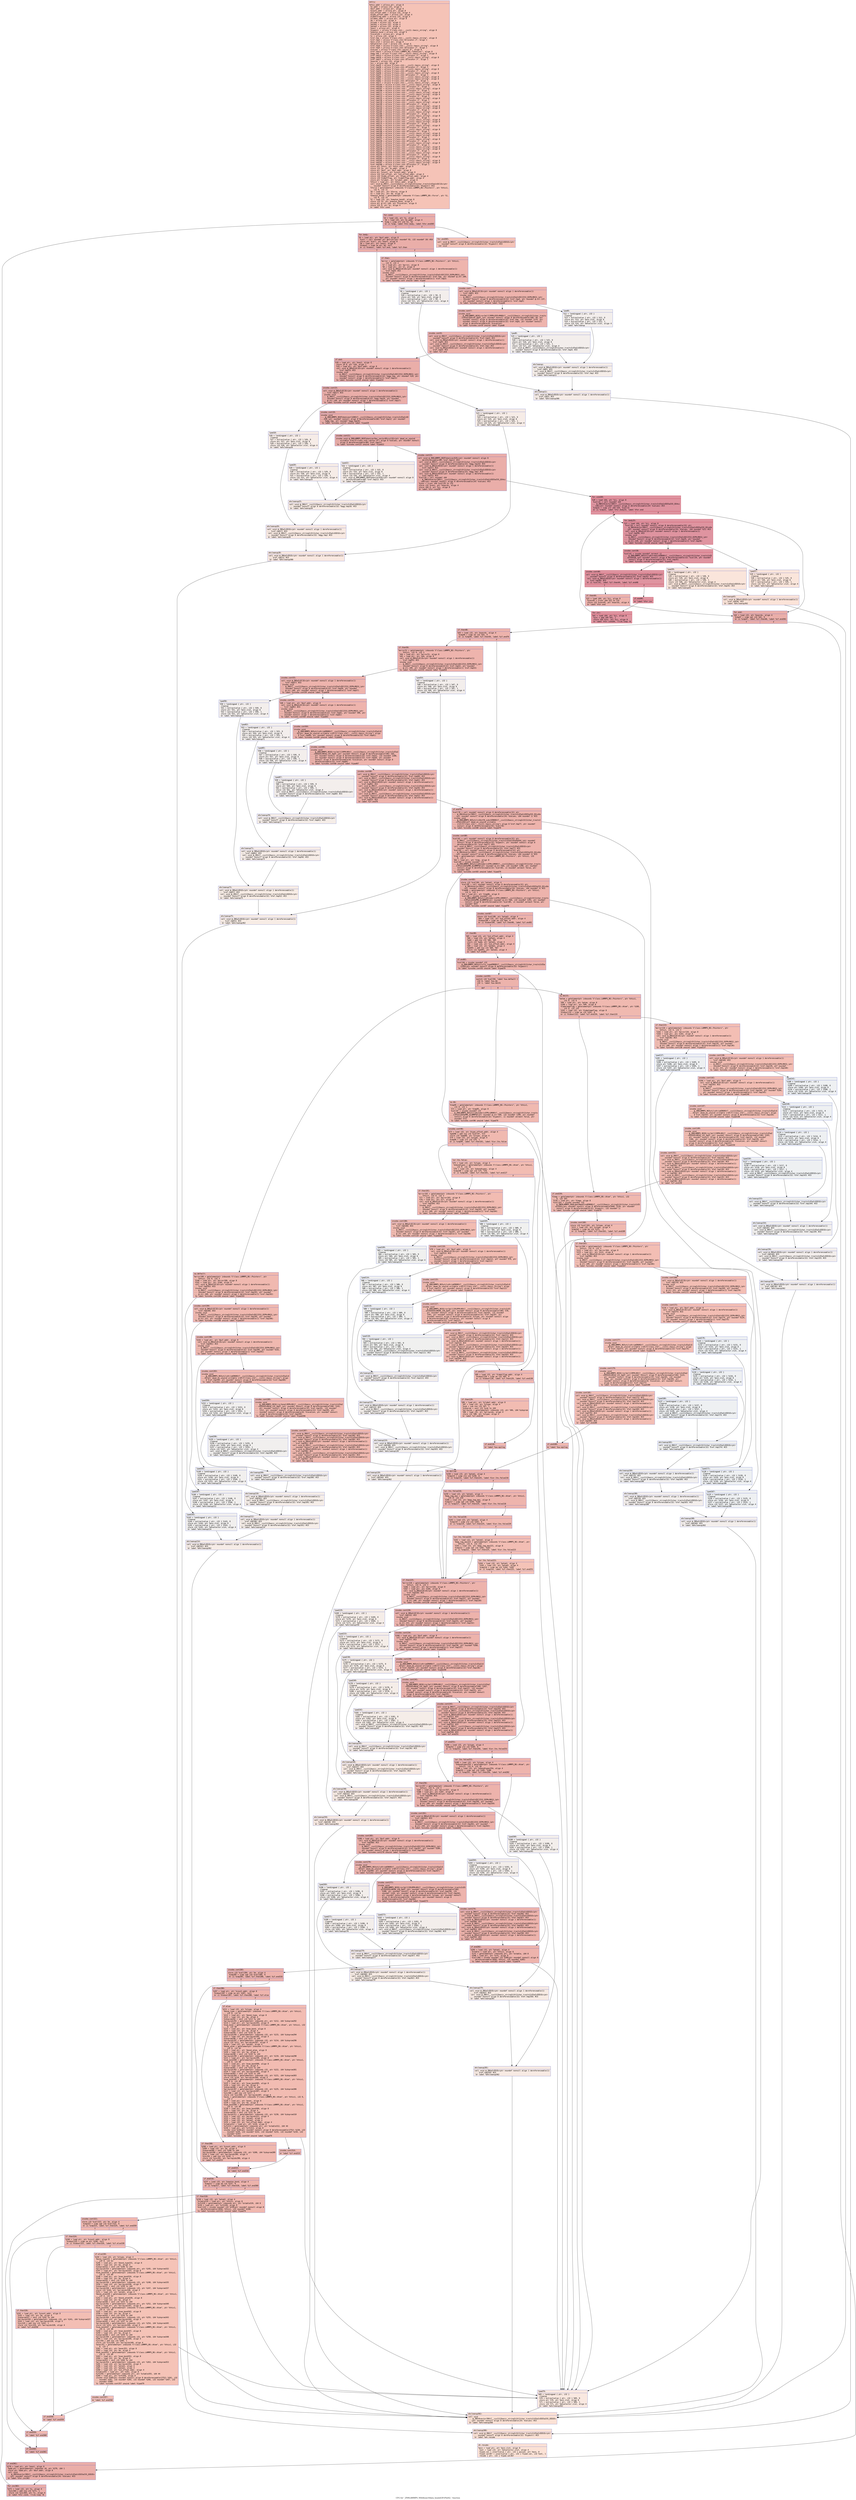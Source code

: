 digraph "CFG for '_ZN9LAMMPS_NS4Atom10data_bondsEiPcPiiiiS2_' function" {
	label="CFG for '_ZN9LAMMPS_NS4Atom10data_bondsEiPcPiiiiS2_' function";

	Node0x55aea8f01e80 [shape=record,color="#3d50c3ff", style=filled, fillcolor="#e8765c70" fontname="Courier",label="{entry:\l|  %this.addr = alloca ptr, align 8\l  %n.addr = alloca i32, align 4\l  %buf.addr = alloca ptr, align 8\l  %count.addr = alloca ptr, align 8\l  %id_offset.addr = alloca i32, align 4\l  %type_offset.addr = alloca i32, align 4\l  %labelflag.addr = alloca i32, align 4\l  %ilabel.addr = alloca ptr, align 8\l  %m = alloca i32, align 4\l  %itype = alloca i32, align 4\l  %atom1 = alloca i32, align 4\l  %atom2 = alloca i32, align 4\l  %next = alloca ptr, align 8\l  %typestr = alloca %\"class.std::__cxx11::basic_string\", align 8\l  %newton_bond = alloca i32, align 4\l  %location = alloca ptr, align 8\l  %i = alloca i32, align 4\l  %ref.tmp = alloca %\"class.std::__cxx11::basic_string\", align 8\l  %ref.tmp3 = alloca %\"class.std::allocator.3\", align 1\l  %exn.slot = alloca ptr, align 8\l  %ehselector.slot = alloca i32, align 4\l  %ref.tmp4 = alloca %\"class.std::__cxx11::basic_string\", align 8\l  %ref.tmp5 = alloca %\"class.std::allocator.3\", align 1\l  %values = alloca %\"class.std::vector.6\", align 8\l  %ref.tmp12 = alloca %\"class.LAMMPS_NS::Tokenizer\", align 8\l  %agg.tmp = alloca %\"class.std::__cxx11::basic_string\", align 8\l  %ref.tmp13 = alloca %\"class.std::allocator.3\", align 1\l  %agg.tmp16 = alloca %\"class.std::__cxx11::basic_string\", align 8\l  %ref.tmp17 = alloca %\"class.std::allocator.3\", align 1\l  %nwords = alloca i32, align 4\l  %ii = alloca i64, align 8\l  %ref.tmp35 = alloca %\"class.std::__cxx11::basic_string\", align 8\l  %ref.tmp36 = alloca %\"class.std::allocator.3\", align 1\l  %ref.tmp52 = alloca %\"class.std::__cxx11::basic_string\", align 8\l  %ref.tmp53 = alloca %\"class.std::allocator.3\", align 1\l  %ref.tmp56 = alloca %\"class.std::__cxx11::basic_string\", align 8\l  %ref.tmp57 = alloca %\"class.std::allocator.3\", align 1\l  %ref.tmp60 = alloca %\"class.std::__cxx11::basic_string\", align 8\l  %ref.tmp61 = alloca %\"class.std::__cxx11::basic_string\", align 8\l  %ref.tmp62 = alloca %\"class.std::allocator.3\", align 1\l  %ref.tmp77 = alloca %\"class.std::__cxx11::basic_string\", align 8\l  %ref.tmp103 = alloca %\"class.std::__cxx11::basic_string\", align 8\l  %ref.tmp104 = alloca %\"class.std::allocator.3\", align 1\l  %ref.tmp107 = alloca %\"class.std::__cxx11::basic_string\", align 8\l  %ref.tmp108 = alloca %\"class.std::allocator.3\", align 1\l  %ref.tmp111 = alloca %\"class.std::__cxx11::basic_string\", align 8\l  %ref.tmp112 = alloca %\"class.std::__cxx11::basic_string\", align 8\l  %ref.tmp113 = alloca %\"class.std::allocator.3\", align 1\l  %ref.tmp135 = alloca %\"class.std::__cxx11::basic_string\", align 8\l  %ref.tmp136 = alloca %\"class.std::allocator.3\", align 1\l  %ref.tmp139 = alloca %\"class.std::__cxx11::basic_string\", align 8\l  %ref.tmp140 = alloca %\"class.std::allocator.3\", align 1\l  %ref.tmp143 = alloca %\"class.std::__cxx11::basic_string\", align 8\l  %ref.tmp144 = alloca %\"class.std::__cxx11::basic_string\", align 8\l  %ref.tmp145 = alloca %\"class.std::allocator.3\", align 1\l  %ref.tmp165 = alloca %\"class.std::__cxx11::basic_string\", align 8\l  %ref.tmp166 = alloca %\"class.std::allocator.3\", align 1\l  %ref.tmp169 = alloca %\"class.std::__cxx11::basic_string\", align 8\l  %ref.tmp170 = alloca %\"class.std::allocator.3\", align 1\l  %ref.tmp173 = alloca %\"class.std::__cxx11::basic_string\", align 8\l  %ref.tmp174 = alloca %\"class.std::__cxx11::basic_string\", align 8\l  %ref.tmp175 = alloca %\"class.std::allocator.3\", align 1\l  %ref.tmp191 = alloca %\"class.std::__cxx11::basic_string\", align 8\l  %ref.tmp192 = alloca %\"class.std::allocator.3\", align 1\l  %ref.tmp195 = alloca %\"class.std::__cxx11::basic_string\", align 8\l  %ref.tmp196 = alloca %\"class.std::allocator.3\", align 1\l  %ref.tmp199 = alloca %\"class.std::__cxx11::basic_string\", align 8\l  %ref.tmp200 = alloca %\"class.std::__cxx11::basic_string\", align 8\l  %ref.tmp201 = alloca %\"class.std::allocator.3\", align 1\l  %ref.tmp227 = alloca %\"class.std::__cxx11::basic_string\", align 8\l  %ref.tmp228 = alloca %\"class.std::allocator.3\", align 1\l  %ref.tmp231 = alloca %\"class.std::__cxx11::basic_string\", align 8\l  %ref.tmp232 = alloca %\"class.std::allocator.3\", align 1\l  %ref.tmp235 = alloca %\"class.std::__cxx11::basic_string\", align 8\l  %ref.tmp236 = alloca %\"class.std::__cxx11::basic_string\", align 8\l  %ref.tmp237 = alloca %\"class.std::allocator.3\", align 1\l  %ref.tmp258 = alloca %\"class.std::__cxx11::basic_string\", align 8\l  %ref.tmp259 = alloca %\"class.std::allocator.3\", align 1\l  %ref.tmp262 = alloca %\"class.std::__cxx11::basic_string\", align 8\l  %ref.tmp263 = alloca %\"class.std::allocator.3\", align 1\l  %ref.tmp266 = alloca %\"class.std::__cxx11::basic_string\", align 8\l  %ref.tmp267 = alloca %\"class.std::__cxx11::basic_string\", align 8\l  %ref.tmp268 = alloca %\"class.std::allocator.3\", align 1\l  store ptr %this, ptr %this.addr, align 8\l  store i32 %n, ptr %n.addr, align 4\l  store ptr %buf, ptr %buf.addr, align 8\l  store ptr %count, ptr %count.addr, align 8\l  store i32 %id_offset, ptr %id_offset.addr, align 4\l  store i32 %type_offset, ptr %type_offset.addr, align 4\l  store i32 %labelflag, ptr %labelflag.addr, align 4\l  store ptr %ilabel, ptr %ilabel.addr, align 8\l  %this1 = load ptr, ptr %this.addr, align 8\l  call void @_ZNSt7__cxx1112basic_stringIcSt11char_traitsIcESaIcEEC1Ev(ptr\l... noundef nonnull align 8 dereferenceable(32) %typestr) #15\l  %force = getelementptr inbounds %\"class.LAMMPS_NS::Pointers\", ptr %this1,\l... i32 0, i32 11\l  %0 = load ptr, ptr %force, align 8\l  %1 = load ptr, ptr %0, align 8\l  %newton_bond2 = getelementptr inbounds %\"class.LAMMPS_NS::Force\", ptr %1,\l... i32 0, i32 23\l  %2 = load i32, ptr %newton_bond2, align 8\l  store i32 %2, ptr %newton_bond, align 4\l  store ptr @.str.149, ptr %location, align 8\l  store i32 0, ptr %i, align 4\l  br label %for.cond\l}"];
	Node0x55aea8f01e80 -> Node0x55aea8f06530[tooltip="entry -> for.cond\nProbability 100.00%" ];
	Node0x55aea8f06530 [shape=record,color="#3d50c3ff", style=filled, fillcolor="#d0473d70" fontname="Courier",label="{for.cond:\l|  %3 = load i32, ptr %i, align 4\l  %4 = load i32, ptr %n.addr, align 4\l  %cmp = icmp slt i32 %3, %4\l  br i1 %cmp, label %for.body, label %for.end365\l|{<s0>T|<s1>F}}"];
	Node0x55aea8f06530:s0 -> Node0x55aea8f03fc0[tooltip="for.cond -> for.body\nProbability 96.88%" ];
	Node0x55aea8f06530:s1 -> Node0x55aea8f04010[tooltip="for.cond -> for.end365\nProbability 3.12%" ];
	Node0x55aea8f03fc0 [shape=record,color="#3d50c3ff", style=filled, fillcolor="#d0473d70" fontname="Courier",label="{for.body:\l|  %5 = load ptr, ptr %buf.addr, align 8\l  %call = call noundef ptr @strchr(ptr noundef %5, i32 noundef 10) #16\l  store ptr %call, ptr %next, align 8\l  %6 = load ptr, ptr %next, align 8\l  %tobool = icmp ne ptr %6, null\l  br i1 %tobool, label %if.end, label %if.then\l|{<s0>T|<s1>F}}"];
	Node0x55aea8f03fc0:s0 -> Node0x55aea8f044e0[tooltip="for.body -> if.end\nProbability 62.50%" ];
	Node0x55aea8f03fc0:s1 -> Node0x55aea8f04550[tooltip="for.body -> if.then\nProbability 37.50%" ];
	Node0x55aea8f04550 [shape=record,color="#3d50c3ff", style=filled, fillcolor="#d8564670" fontname="Courier",label="{if.then:\l|  %error = getelementptr inbounds %\"class.LAMMPS_NS::Pointers\", ptr %this1,\l... i32 0, i32 3\l  %7 = load ptr, ptr %error, align 8\l  %8 = load ptr, ptr %7, align 8\l  call void @_ZNSaIcEC1Ev(ptr noundef nonnull align 1 dereferenceable(1)\l... %ref.tmp3) #15\l  invoke void\l... @_ZNSt7__cxx1112basic_stringIcSt11char_traitsIcESaIcEEC2IS3_EEPKcRKS3_(ptr\l... noundef nonnull align 8 dereferenceable(32) %ref.tmp, ptr noundef @.str.100,\l... ptr noundef nonnull align 1 dereferenceable(1) %ref.tmp3)\l          to label %invoke.cont unwind label %lpad\l}"];
	Node0x55aea8f04550 -> Node0x55aea8f07d50[tooltip="if.then -> invoke.cont\nProbability 100.00%" ];
	Node0x55aea8f04550 -> Node0x55aea8f07dd0[tooltip="if.then -> lpad\nProbability 0.00%" ];
	Node0x55aea8f07d50 [shape=record,color="#3d50c3ff", style=filled, fillcolor="#d8564670" fontname="Courier",label="{invoke.cont:\l|  call void @_ZNSaIcEC1Ev(ptr noundef nonnull align 1 dereferenceable(1)\l... %ref.tmp5) #15\l  invoke void\l... @_ZNSt7__cxx1112basic_stringIcSt11char_traitsIcESaIcEEC2IS3_EEPKcRKS3_(ptr\l... noundef nonnull align 8 dereferenceable(32) %ref.tmp4, ptr noundef @.str.137,\l... ptr noundef nonnull align 1 dereferenceable(1) %ref.tmp5)\l          to label %invoke.cont7 unwind label %lpad6\l}"];
	Node0x55aea8f07d50 -> Node0x55aea8f080f0[tooltip="invoke.cont -> invoke.cont7\nProbability 100.00%" ];
	Node0x55aea8f07d50 -> Node0x55aea8f08140[tooltip="invoke.cont -> lpad6\nProbability 0.00%" ];
	Node0x55aea8f080f0 [shape=record,color="#3d50c3ff", style=filled, fillcolor="#d8564670" fontname="Courier",label="{invoke.cont7:\l|  invoke void\l... @_ZN9LAMMPS_NS5Error3allIJRPKcEEEvRKNSt7__cxx1112basic_stringIcSt11char_traits\l...IcESaIcEEEiSC_DpOT_(ptr noundef nonnull align 8 dereferenceable(196) %8, ptr\l... noundef nonnull align 8 dereferenceable(32) %ref.tmp, i32 noundef 1274, ptr\l... noundef nonnull align 8 dereferenceable(32) %ref.tmp4, ptr noundef nonnull\l... align 8 dereferenceable(8) %location)\l          to label %invoke.cont9 unwind label %lpad8\l}"];
	Node0x55aea8f080f0 -> Node0x55aea8f080a0[tooltip="invoke.cont7 -> invoke.cont9\nProbability 100.00%" ];
	Node0x55aea8f080f0 -> Node0x55aea8f083a0[tooltip="invoke.cont7 -> lpad8\nProbability 0.00%" ];
	Node0x55aea8f080a0 [shape=record,color="#3d50c3ff", style=filled, fillcolor="#d8564670" fontname="Courier",label="{invoke.cont9:\l|  call void @_ZNSt7__cxx1112basic_stringIcSt11char_traitsIcESaIcEED1Ev(ptr\l... noundef nonnull align 8 dereferenceable(32) %ref.tmp4) #15\l  call void @_ZNSaIcED1Ev(ptr noundef nonnull align 1 dereferenceable(1)\l... %ref.tmp5) #15\l  call void @_ZNSt7__cxx1112basic_stringIcSt11char_traitsIcESaIcEED1Ev(ptr\l... noundef nonnull align 8 dereferenceable(32) %ref.tmp) #15\l  call void @_ZNSaIcED1Ev(ptr noundef nonnull align 1 dereferenceable(1)\l... %ref.tmp3) #15\l  br label %if.end\l}"];
	Node0x55aea8f080a0 -> Node0x55aea8f044e0[tooltip="invoke.cont9 -> if.end\nProbability 100.00%" ];
	Node0x55aea8f07dd0 [shape=record,color="#3d50c3ff", style=filled, fillcolor="#e3d9d370" fontname="Courier",label="{lpad:\l|  %9 = landingpad \{ ptr, i32 \}\l          cleanup\l  %10 = extractvalue \{ ptr, i32 \} %9, 0\l  store ptr %10, ptr %exn.slot, align 8\l  %11 = extractvalue \{ ptr, i32 \} %9, 1\l  store i32 %11, ptr %ehselector.slot, align 4\l  br label %ehcleanup11\l}"];
	Node0x55aea8f07dd0 -> Node0x55aea8f08cd0[tooltip="lpad -> ehcleanup11\nProbability 100.00%" ];
	Node0x55aea8f08140 [shape=record,color="#3d50c3ff", style=filled, fillcolor="#e3d9d370" fontname="Courier",label="{lpad6:\l|  %12 = landingpad \{ ptr, i32 \}\l          cleanup\l  %13 = extractvalue \{ ptr, i32 \} %12, 0\l  store ptr %13, ptr %exn.slot, align 8\l  %14 = extractvalue \{ ptr, i32 \} %12, 1\l  store i32 %14, ptr %ehselector.slot, align 4\l  br label %ehcleanup\l}"];
	Node0x55aea8f08140 -> Node0x55aea8f08fd0[tooltip="lpad6 -> ehcleanup\nProbability 100.00%" ];
	Node0x55aea8f083a0 [shape=record,color="#3d50c3ff", style=filled, fillcolor="#e3d9d370" fontname="Courier",label="{lpad8:\l|  %15 = landingpad \{ ptr, i32 \}\l          cleanup\l  %16 = extractvalue \{ ptr, i32 \} %15, 0\l  store ptr %16, ptr %exn.slot, align 8\l  %17 = extractvalue \{ ptr, i32 \} %15, 1\l  store i32 %17, ptr %ehselector.slot, align 4\l  call void @_ZNSt7__cxx1112basic_stringIcSt11char_traitsIcESaIcEED1Ev(ptr\l... noundef nonnull align 8 dereferenceable(32) %ref.tmp4) #15\l  br label %ehcleanup\l}"];
	Node0x55aea8f083a0 -> Node0x55aea8f08fd0[tooltip="lpad8 -> ehcleanup\nProbability 100.00%" ];
	Node0x55aea8f08fd0 [shape=record,color="#3d50c3ff", style=filled, fillcolor="#e8d6cc70" fontname="Courier",label="{ehcleanup:\l|  call void @_ZNSaIcED1Ev(ptr noundef nonnull align 1 dereferenceable(1)\l... %ref.tmp5) #15\l  call void @_ZNSt7__cxx1112basic_stringIcSt11char_traitsIcESaIcEED1Ev(ptr\l... noundef nonnull align 8 dereferenceable(32) %ref.tmp) #15\l  br label %ehcleanup11\l}"];
	Node0x55aea8f08fd0 -> Node0x55aea8f08cd0[tooltip="ehcleanup -> ehcleanup11\nProbability 100.00%" ];
	Node0x55aea8f08cd0 [shape=record,color="#3d50c3ff", style=filled, fillcolor="#ead5c970" fontname="Courier",label="{ehcleanup11:\l|  call void @_ZNSaIcED1Ev(ptr noundef nonnull align 1 dereferenceable(1)\l... %ref.tmp3) #15\l  br label %ehcleanup366\l}"];
	Node0x55aea8f08cd0 -> Node0x55aea8f09870[tooltip="ehcleanup11 -> ehcleanup366\nProbability 100.00%" ];
	Node0x55aea8f044e0 [shape=record,color="#3d50c3ff", style=filled, fillcolor="#d0473d70" fontname="Courier",label="{if.end:\l|  %18 = load ptr, ptr %next, align 8\l  store i8 0, ptr %18, align 1\l  %19 = load ptr, ptr %buf.addr, align 8\l  call void @_ZNSaIcEC1Ev(ptr noundef nonnull align 1 dereferenceable(1)\l... %ref.tmp13) #15\l  invoke void\l... @_ZNSt7__cxx1112basic_stringIcSt11char_traitsIcESaIcEEC2IS3_EEPKcRKS3_(ptr\l... noundef nonnull align 8 dereferenceable(32) %agg.tmp, ptr noundef %19, ptr\l... noundef nonnull align 1 dereferenceable(1) %ref.tmp13)\l          to label %invoke.cont15 unwind label %lpad14\l}"];
	Node0x55aea8f044e0 -> Node0x55aea8f09c30[tooltip="if.end -> invoke.cont15\nProbability 100.00%" ];
	Node0x55aea8f044e0 -> Node0x55aea8f09cb0[tooltip="if.end -> lpad14\nProbability 0.00%" ];
	Node0x55aea8f09c30 [shape=record,color="#3d50c3ff", style=filled, fillcolor="#d0473d70" fontname="Courier",label="{invoke.cont15:\l|  call void @_ZNSaIcEC1Ev(ptr noundef nonnull align 1 dereferenceable(1)\l... %ref.tmp17) #15\l  invoke void\l... @_ZNSt7__cxx1112basic_stringIcSt11char_traitsIcESaIcEEC2IS3_EEPKcRKS3_(ptr\l... noundef nonnull align 8 dereferenceable(32) %agg.tmp16, ptr noundef\l... @.str.138, ptr noundef nonnull align 1 dereferenceable(1) %ref.tmp17)\l          to label %invoke.cont19 unwind label %lpad18\l}"];
	Node0x55aea8f09c30 -> Node0x55aea8f09fd0[tooltip="invoke.cont15 -> invoke.cont19\nProbability 100.00%" ];
	Node0x55aea8f09c30 -> Node0x55aea8f0a020[tooltip="invoke.cont15 -> lpad18\nProbability 0.00%" ];
	Node0x55aea8f09fd0 [shape=record,color="#3d50c3ff", style=filled, fillcolor="#d0473d70" fontname="Courier",label="{invoke.cont19:\l|  invoke void\l... @_ZN9LAMMPS_NS9TokenizerC1ENSt7__cxx1112basic_stringIcSt11char_traitsIcESaIcEE\l...ES6_(ptr noundef nonnull align 8 dereferenceable(80) %ref.tmp12, ptr noundef\l... %agg.tmp, ptr noundef %agg.tmp16)\l          to label %invoke.cont21 unwind label %lpad20\l}"];
	Node0x55aea8f09fd0 -> Node0x55aea8f09f80[tooltip="invoke.cont19 -> invoke.cont21\nProbability 100.00%" ];
	Node0x55aea8f09fd0 -> Node0x55aea8f0a310[tooltip="invoke.cont19 -> lpad20\nProbability 0.00%" ];
	Node0x55aea8f09f80 [shape=record,color="#3d50c3ff", style=filled, fillcolor="#d0473d70" fontname="Courier",label="{invoke.cont21:\l|  invoke void @_ZN9LAMMPS_NS9Tokenizer9as_vectorB5cxx11Ev(ptr dead_on_unwind\l... writable sret(%\"class.std::vector.6\") align 8 %values, ptr noundef nonnull\l... align 8 dereferenceable(80) %ref.tmp12)\l          to label %invoke.cont23 unwind label %lpad22\l}"];
	Node0x55aea8f09f80 -> Node0x55aea8f0a5e0[tooltip="invoke.cont21 -> invoke.cont23\nProbability 100.00%" ];
	Node0x55aea8f09f80 -> Node0x55aea8f0a630[tooltip="invoke.cont21 -> lpad22\nProbability 0.00%" ];
	Node0x55aea8f0a5e0 [shape=record,color="#3d50c3ff", style=filled, fillcolor="#d0473d70" fontname="Courier",label="{invoke.cont23:\l|  call void @_ZN9LAMMPS_NS9TokenizerD2Ev(ptr noundef nonnull align 8\l... dereferenceable(80) %ref.tmp12) #15\l  call void @_ZNSt7__cxx1112basic_stringIcSt11char_traitsIcESaIcEED1Ev(ptr\l... noundef nonnull align 8 dereferenceable(32) %agg.tmp16) #15\l  call void @_ZNSaIcED1Ev(ptr noundef nonnull align 1 dereferenceable(1)\l... %ref.tmp17) #15\l  call void @_ZNSt7__cxx1112basic_stringIcSt11char_traitsIcESaIcEED1Ev(ptr\l... noundef nonnull align 8 dereferenceable(32) %agg.tmp) #15\l  call void @_ZNSaIcED1Ev(ptr noundef nonnull align 1 dereferenceable(1)\l... %ref.tmp13) #15\l  %call29 = call noundef i64\l... @_ZNKSt6vectorINSt7__cxx1112basic_stringIcSt11char_traitsIcESaIcEEESaIS5_EE4si\l...zeEv(ptr noundef nonnull align 8 dereferenceable(24) %values) #15\l  %conv = trunc i64 %call29 to i32\l  store i32 %conv, ptr %nwords, align 4\l  store i64 0, ptr %ii, align 8\l  br label %for.cond30\l}"];
	Node0x55aea8f0a5e0 -> Node0x55aea8f0b0a0[tooltip="invoke.cont23 -> for.cond30\nProbability 100.00%" ];
	Node0x55aea8f0b0a0 [shape=record,color="#b70d28ff", style=filled, fillcolor="#b70d2870" fontname="Courier",label="{for.cond30:\l|  %20 = load i64, ptr %ii, align 8\l  %call31 = call noundef i64\l... @_ZNKSt6vectorINSt7__cxx1112basic_stringIcSt11char_traitsIcESaIcEEESaIS5_EE4si\l...zeEv(ptr noundef nonnull align 8 dereferenceable(24) %values) #15\l  %cmp32 = icmp ult i64 %20, %call31\l  br i1 %cmp32, label %for.body33, label %for.end\l|{<s0>T|<s1>F}}"];
	Node0x55aea8f0b0a0:s0 -> Node0x55aea8f0b3c0[tooltip="for.cond30 -> for.body33\nProbability 96.88%" ];
	Node0x55aea8f0b0a0:s1 -> Node0x55aea8f0b410[tooltip="for.cond30 -> for.end\nProbability 3.12%" ];
	Node0x55aea8f0b3c0 [shape=record,color="#b70d28ff", style=filled, fillcolor="#b70d2870" fontname="Courier",label="{for.body33:\l|  %21 = load i64, ptr %ii, align 8\l  %call34 = call noundef nonnull align 8 dereferenceable(32) ptr\l... @_ZNSt6vectorINSt7__cxx1112basic_stringIcSt11char_traitsIcESaIcEEESaIS5_EEixEm\l...(ptr noundef nonnull align 8 dereferenceable(24) %values, i64 noundef %21) #15\l  call void @_ZNSaIcEC1Ev(ptr noundef nonnull align 1 dereferenceable(1)\l... %ref.tmp36) #15\l  invoke void\l... @_ZNSt7__cxx1112basic_stringIcSt11char_traitsIcESaIcEEC2IS3_EEPKcRKS3_(ptr\l... noundef nonnull align 8 dereferenceable(32) %ref.tmp35, ptr noundef\l... @.str.139, ptr noundef nonnull align 1 dereferenceable(1) %ref.tmp36)\l          to label %invoke.cont38 unwind label %lpad37\l}"];
	Node0x55aea8f0b3c0 -> Node0x55aea8f0b8e0[tooltip="for.body33 -> invoke.cont38\nProbability 100.00%" ];
	Node0x55aea8f0b3c0 -> Node0x55aea8f0b960[tooltip="for.body33 -> lpad37\nProbability 0.00%" ];
	Node0x55aea8f0b8e0 [shape=record,color="#b70d28ff", style=filled, fillcolor="#b70d2870" fontname="Courier",label="{invoke.cont38:\l|  %call41 = invoke noundef zeroext i1\l... @_ZN9LAMMPS_NS5utils8strmatchERKNSt7__cxx1112basic_stringIcSt11char_traitsIcES\l...aIcEEES8_(ptr noundef nonnull align 8 dereferenceable(32) %call34, ptr noundef\l... nonnull align 8 dereferenceable(32) %ref.tmp35)\l          to label %invoke.cont40 unwind label %lpad39\l}"];
	Node0x55aea8f0b8e0 -> Node0x55aea8f0b890[tooltip="invoke.cont38 -> invoke.cont40\nProbability 100.00%" ];
	Node0x55aea8f0b8e0 -> Node0x55aea8f0bbf0[tooltip="invoke.cont38 -> lpad39\nProbability 0.00%" ];
	Node0x55aea8f0b890 [shape=record,color="#b70d28ff", style=filled, fillcolor="#b70d2870" fontname="Courier",label="{invoke.cont40:\l|  call void @_ZNSt7__cxx1112basic_stringIcSt11char_traitsIcESaIcEED1Ev(ptr\l... noundef nonnull align 8 dereferenceable(32) %ref.tmp35) #15\l  call void @_ZNSaIcED1Ev(ptr noundef nonnull align 1 dereferenceable(1)\l... %ref.tmp36) #15\l  br i1 %call41, label %if.then44, label %if.end46\l|{<s0>T|<s1>F}}"];
	Node0x55aea8f0b890:s0 -> Node0x55aea8f0c090[tooltip="invoke.cont40 -> if.then44\nProbability 3.12%" ];
	Node0x55aea8f0b890:s1 -> Node0x55aea8f0c110[tooltip="invoke.cont40 -> if.end46\nProbability 96.88%" ];
	Node0x55aea8f0c090 [shape=record,color="#3d50c3ff", style=filled, fillcolor="#d6524470" fontname="Courier",label="{if.then44:\l|  %22 = load i64, ptr %ii, align 8\l  %conv45 = trunc i64 %22 to i32\l  store i32 %conv45, ptr %nwords, align 4\l  br label %for.end\l}"];
	Node0x55aea8f0c090 -> Node0x55aea8f0b410[tooltip="if.then44 -> for.end\nProbability 100.00%" ];
	Node0x55aea8f09cb0 [shape=record,color="#3d50c3ff", style=filled, fillcolor="#ead5c970" fontname="Courier",label="{lpad14:\l|  %23 = landingpad \{ ptr, i32 \}\l          cleanup\l  %24 = extractvalue \{ ptr, i32 \} %23, 0\l  store ptr %24, ptr %exn.slot, align 8\l  %25 = extractvalue \{ ptr, i32 \} %23, 1\l  store i32 %25, ptr %ehselector.slot, align 4\l  br label %ehcleanup28\l}"];
	Node0x55aea8f09cb0 -> Node0x55aea8f0c6f0[tooltip="lpad14 -> ehcleanup28\nProbability 100.00%" ];
	Node0x55aea8f0a020 [shape=record,color="#3d50c3ff", style=filled, fillcolor="#ead5c970" fontname="Courier",label="{lpad18:\l|  %26 = landingpad \{ ptr, i32 \}\l          cleanup\l  %27 = extractvalue \{ ptr, i32 \} %26, 0\l  store ptr %27, ptr %exn.slot, align 8\l  %28 = extractvalue \{ ptr, i32 \} %26, 1\l  store i32 %28, ptr %ehselector.slot, align 4\l  br label %ehcleanup26\l}"];
	Node0x55aea8f0a020 -> Node0x55aea8f0ca60[tooltip="lpad18 -> ehcleanup26\nProbability 100.00%" ];
	Node0x55aea8f0a310 [shape=record,color="#3d50c3ff", style=filled, fillcolor="#ead5c970" fontname="Courier",label="{lpad20:\l|  %29 = landingpad \{ ptr, i32 \}\l          cleanup\l  %30 = extractvalue \{ ptr, i32 \} %29, 0\l  store ptr %30, ptr %exn.slot, align 8\l  %31 = extractvalue \{ ptr, i32 \} %29, 1\l  store i32 %31, ptr %ehselector.slot, align 4\l  br label %ehcleanup25\l}"];
	Node0x55aea8f0a310 -> Node0x55aea8f0cdd0[tooltip="lpad20 -> ehcleanup25\nProbability 100.00%" ];
	Node0x55aea8f0a630 [shape=record,color="#3d50c3ff", style=filled, fillcolor="#ead5c970" fontname="Courier",label="{lpad22:\l|  %32 = landingpad \{ ptr, i32 \}\l          cleanup\l  %33 = extractvalue \{ ptr, i32 \} %32, 0\l  store ptr %33, ptr %exn.slot, align 8\l  %34 = extractvalue \{ ptr, i32 \} %32, 1\l  store i32 %34, ptr %ehselector.slot, align 4\l  call void @_ZN9LAMMPS_NS9TokenizerD2Ev(ptr noundef nonnull align 8\l... dereferenceable(80) %ref.tmp12) #15\l  br label %ehcleanup25\l}"];
	Node0x55aea8f0a630 -> Node0x55aea8f0cdd0[tooltip="lpad22 -> ehcleanup25\nProbability 100.00%" ];
	Node0x55aea8f0cdd0 [shape=record,color="#3d50c3ff", style=filled, fillcolor="#eed0c070" fontname="Courier",label="{ehcleanup25:\l|  call void @_ZNSt7__cxx1112basic_stringIcSt11char_traitsIcESaIcEED1Ev(ptr\l... noundef nonnull align 8 dereferenceable(32) %agg.tmp16) #15\l  br label %ehcleanup26\l}"];
	Node0x55aea8f0cdd0 -> Node0x55aea8f0ca60[tooltip="ehcleanup25 -> ehcleanup26\nProbability 100.00%" ];
	Node0x55aea8f0ca60 [shape=record,color="#3d50c3ff", style=filled, fillcolor="#efcebd70" fontname="Courier",label="{ehcleanup26:\l|  call void @_ZNSaIcED1Ev(ptr noundef nonnull align 1 dereferenceable(1)\l... %ref.tmp17) #15\l  call void @_ZNSt7__cxx1112basic_stringIcSt11char_traitsIcESaIcEED1Ev(ptr\l... noundef nonnull align 8 dereferenceable(32) %agg.tmp) #15\l  br label %ehcleanup28\l}"];
	Node0x55aea8f0ca60 -> Node0x55aea8f0c6f0[tooltip="ehcleanup26 -> ehcleanup28\nProbability 100.00%" ];
	Node0x55aea8f0c6f0 [shape=record,color="#3d50c3ff", style=filled, fillcolor="#f1ccb870" fontname="Courier",label="{ehcleanup28:\l|  call void @_ZNSaIcED1Ev(ptr noundef nonnull align 1 dereferenceable(1)\l... %ref.tmp13) #15\l  br label %ehcleanup366\l}"];
	Node0x55aea8f0c6f0 -> Node0x55aea8f09870[tooltip="ehcleanup28 -> ehcleanup366\nProbability 100.00%" ];
	Node0x55aea8f0b960 [shape=record,color="#3d50c3ff", style=filled, fillcolor="#f4c5ad70" fontname="Courier",label="{lpad37:\l|  %35 = landingpad \{ ptr, i32 \}\l          cleanup\l  %36 = extractvalue \{ ptr, i32 \} %35, 0\l  store ptr %36, ptr %exn.slot, align 8\l  %37 = extractvalue \{ ptr, i32 \} %35, 1\l  store i32 %37, ptr %ehselector.slot, align 4\l  br label %ehcleanup43\l}"];
	Node0x55aea8f0b960 -> Node0x55aea8f0db60[tooltip="lpad37 -> ehcleanup43\nProbability 100.00%" ];
	Node0x55aea8f0bbf0 [shape=record,color="#3d50c3ff", style=filled, fillcolor="#f4c5ad70" fontname="Courier",label="{lpad39:\l|  %38 = landingpad \{ ptr, i32 \}\l          cleanup\l  %39 = extractvalue \{ ptr, i32 \} %38, 0\l  store ptr %39, ptr %exn.slot, align 8\l  %40 = extractvalue \{ ptr, i32 \} %38, 1\l  store i32 %40, ptr %ehselector.slot, align 4\l  call void @_ZNSt7__cxx1112basic_stringIcSt11char_traitsIcESaIcEED1Ev(ptr\l... noundef nonnull align 8 dereferenceable(32) %ref.tmp35) #15\l  br label %ehcleanup43\l}"];
	Node0x55aea8f0bbf0 -> Node0x55aea8f0db60[tooltip="lpad39 -> ehcleanup43\nProbability 100.00%" ];
	Node0x55aea8f0db60 [shape=record,color="#3d50c3ff", style=filled, fillcolor="#f6bfa670" fontname="Courier",label="{ehcleanup43:\l|  call void @_ZNSaIcED1Ev(ptr noundef nonnull align 1 dereferenceable(1)\l... %ref.tmp36) #15\l  br label %ehcleanup362\l}"];
	Node0x55aea8f0db60 -> Node0x55aea8f0e150[tooltip="ehcleanup43 -> ehcleanup362\nProbability 100.00%" ];
	Node0x55aea8f0c110 [shape=record,color="#b70d28ff", style=filled, fillcolor="#b70d2870" fontname="Courier",label="{if.end46:\l|  br label %for.inc\l}"];
	Node0x55aea8f0c110 -> Node0x55aea8f0e210[tooltip="if.end46 -> for.inc\nProbability 100.00%" ];
	Node0x55aea8f0e210 [shape=record,color="#b70d28ff", style=filled, fillcolor="#b70d2870" fontname="Courier",label="{for.inc:\l|  %41 = load i64, ptr %ii, align 8\l  %inc = add i64 %41, 1\l  store i64 %inc, ptr %ii, align 8\l  br label %for.cond30, !llvm.loop !6\l}"];
	Node0x55aea8f0e210 -> Node0x55aea8f0b0a0[tooltip="for.inc -> for.cond30\nProbability 100.00%" ];
	Node0x55aea8f0b410 [shape=record,color="#3d50c3ff", style=filled, fillcolor="#d0473d70" fontname="Courier",label="{for.end:\l|  %42 = load i32, ptr %nwords, align 4\l  %cmp47 = icmp sgt i32 %42, 0\l  br i1 %cmp47, label %if.then48, label %if.end361\l|{<s0>T|<s1>F}}"];
	Node0x55aea8f0b410:s0 -> Node0x55aea8f0e710[tooltip="for.end -> if.then48\nProbability 62.50%" ];
	Node0x55aea8f0b410:s1 -> Node0x55aea8f0e790[tooltip="for.end -> if.end361\nProbability 37.50%" ];
	Node0x55aea8f0e710 [shape=record,color="#3d50c3ff", style=filled, fillcolor="#d6524470" fontname="Courier",label="{if.then48:\l|  %43 = load i32, ptr %nwords, align 4\l  %cmp49 = icmp ne i32 %43, 4\l  br i1 %cmp49, label %if.then50, label %if.end76\l|{<s0>T|<s1>F}}"];
	Node0x55aea8f0e710:s0 -> Node0x55aea8f0e9f0[tooltip="if.then48 -> if.then50\nProbability 50.00%" ];
	Node0x55aea8f0e710:s1 -> Node0x55aea8f0ea70[tooltip="if.then48 -> if.end76\nProbability 50.00%" ];
	Node0x55aea8f0e9f0 [shape=record,color="#3d50c3ff", style=filled, fillcolor="#d8564670" fontname="Courier",label="{if.then50:\l|  %error51 = getelementptr inbounds %\"class.LAMMPS_NS::Pointers\", ptr\l... %this1, i32 0, i32 3\l  %44 = load ptr, ptr %error51, align 8\l  %45 = load ptr, ptr %44, align 8\l  call void @_ZNSaIcEC1Ev(ptr noundef nonnull align 1 dereferenceable(1)\l... %ref.tmp53) #15\l  invoke void\l... @_ZNSt7__cxx1112basic_stringIcSt11char_traitsIcESaIcEEC2IS3_EEPKcRKS3_(ptr\l... noundef nonnull align 8 dereferenceable(32) %ref.tmp52, ptr noundef\l... @.str.100, ptr noundef nonnull align 1 dereferenceable(1) %ref.tmp53)\l          to label %invoke.cont55 unwind label %lpad54\l}"];
	Node0x55aea8f0e9f0 -> Node0x55aea8f0ef00[tooltip="if.then50 -> invoke.cont55\nProbability 100.00%" ];
	Node0x55aea8f0e9f0 -> Node0x55aea8f0ef80[tooltip="if.then50 -> lpad54\nProbability 0.00%" ];
	Node0x55aea8f0ef00 [shape=record,color="#3d50c3ff", style=filled, fillcolor="#d8564670" fontname="Courier",label="{invoke.cont55:\l|  call void @_ZNSaIcEC1Ev(ptr noundef nonnull align 1 dereferenceable(1)\l... %ref.tmp57) #15\l  invoke void\l... @_ZNSt7__cxx1112basic_stringIcSt11char_traitsIcESaIcEEC2IS3_EEPKcRKS3_(ptr\l... noundef nonnull align 8 dereferenceable(32) %ref.tmp56, ptr noundef\l... @.str.140, ptr noundef nonnull align 1 dereferenceable(1) %ref.tmp57)\l          to label %invoke.cont59 unwind label %lpad58\l}"];
	Node0x55aea8f0ef00 -> Node0x55aea8f0f2a0[tooltip="invoke.cont55 -> invoke.cont59\nProbability 100.00%" ];
	Node0x55aea8f0ef00 -> Node0x55aea8f0f2f0[tooltip="invoke.cont55 -> lpad58\nProbability 0.00%" ];
	Node0x55aea8f0f2a0 [shape=record,color="#3d50c3ff", style=filled, fillcolor="#d8564670" fontname="Courier",label="{invoke.cont59:\l|  %46 = load ptr, ptr %buf.addr, align 8\l  call void @_ZNSaIcEC1Ev(ptr noundef nonnull align 1 dereferenceable(1)\l... %ref.tmp62) #15\l  invoke void\l... @_ZNSt7__cxx1112basic_stringIcSt11char_traitsIcESaIcEEC2IS3_EEPKcRKS3_(ptr\l... noundef nonnull align 8 dereferenceable(32) %ref.tmp61, ptr noundef %46, ptr\l... noundef nonnull align 1 dereferenceable(1) %ref.tmp62)\l          to label %invoke.cont64 unwind label %lpad63\l}"];
	Node0x55aea8f0f2a0 -> Node0x55aea8f0f6f0[tooltip="invoke.cont59 -> invoke.cont64\nProbability 100.00%" ];
	Node0x55aea8f0f2a0 -> Node0x55aea8f0f740[tooltip="invoke.cont59 -> lpad63\nProbability 0.00%" ];
	Node0x55aea8f0f6f0 [shape=record,color="#3d50c3ff", style=filled, fillcolor="#d8564670" fontname="Courier",label="{invoke.cont64:\l|  invoke void\l... @_ZN9LAMMPS_NS5utils4trimERKNSt7__cxx1112basic_stringIcSt11char_traitsIcESaIcE\l...EE(ptr dead_on_unwind writable sret(%\"class.std::__cxx11::basic_string\") align\l... 8 %ref.tmp60, ptr noundef nonnull align 8 dereferenceable(32) %ref.tmp61)\l          to label %invoke.cont66 unwind label %lpad65\l}"];
	Node0x55aea8f0f6f0 -> Node0x55aea8f0f6a0[tooltip="invoke.cont64 -> invoke.cont66\nProbability 100.00%" ];
	Node0x55aea8f0f6f0 -> Node0x55aea8f0fa30[tooltip="invoke.cont64 -> lpad65\nProbability 0.00%" ];
	Node0x55aea8f0f6a0 [shape=record,color="#3d50c3ff", style=filled, fillcolor="#d8564670" fontname="Courier",label="{invoke.cont66:\l|  invoke void\l... @_ZN9LAMMPS_NS5Error3allIJRPKcNSt7__cxx1112basic_stringIcSt11char_traitsIcESaI\l...cEEEEEEvRKSA_iSC_DpOT_(ptr noundef nonnull align 8 dereferenceable(196) %45,\l... ptr noundef nonnull align 8 dereferenceable(32) %ref.tmp52, i32 noundef 1288,\l... ptr noundef nonnull align 8 dereferenceable(32) %ref.tmp56, ptr noundef\l... nonnull align 8 dereferenceable(8) %location, ptr noundef nonnull align 8\l... dereferenceable(32) %ref.tmp60)\l          to label %invoke.cont68 unwind label %lpad67\l}"];
	Node0x55aea8f0f6a0 -> Node0x55aea8f0fd50[tooltip="invoke.cont66 -> invoke.cont68\nProbability 100.00%" ];
	Node0x55aea8f0f6a0 -> Node0x55aea8f0fdd0[tooltip="invoke.cont66 -> lpad67\nProbability 0.00%" ];
	Node0x55aea8f0fd50 [shape=record,color="#3d50c3ff", style=filled, fillcolor="#d8564670" fontname="Courier",label="{invoke.cont68:\l|  call void @_ZNSt7__cxx1112basic_stringIcSt11char_traitsIcESaIcEED1Ev(ptr\l... noundef nonnull align 8 dereferenceable(32) %ref.tmp60) #15\l  call void @_ZNSt7__cxx1112basic_stringIcSt11char_traitsIcESaIcEED1Ev(ptr\l... noundef nonnull align 8 dereferenceable(32) %ref.tmp61) #15\l  call void @_ZNSaIcED1Ev(ptr noundef nonnull align 1 dereferenceable(1)\l... %ref.tmp62) #15\l  call void @_ZNSt7__cxx1112basic_stringIcSt11char_traitsIcESaIcEED1Ev(ptr\l... noundef nonnull align 8 dereferenceable(32) %ref.tmp56) #15\l  call void @_ZNSaIcED1Ev(ptr noundef nonnull align 1 dereferenceable(1)\l... %ref.tmp57) #15\l  call void @_ZNSt7__cxx1112basic_stringIcSt11char_traitsIcESaIcEED1Ev(ptr\l... noundef nonnull align 8 dereferenceable(32) %ref.tmp52) #15\l  call void @_ZNSaIcED1Ev(ptr noundef nonnull align 1 dereferenceable(1)\l... %ref.tmp53) #15\l  br label %if.end76\l}"];
	Node0x55aea8f0fd50 -> Node0x55aea8f0ea70[tooltip="invoke.cont68 -> if.end76\nProbability 100.00%" ];
	Node0x55aea8f0ef80 [shape=record,color="#3d50c3ff", style=filled, fillcolor="#e3d9d370" fontname="Courier",label="{lpad54:\l|  %47 = landingpad \{ ptr, i32 \}\l          cleanup\l  %48 = extractvalue \{ ptr, i32 \} %47, 0\l  store ptr %48, ptr %exn.slot, align 8\l  %49 = extractvalue \{ ptr, i32 \} %47, 1\l  store i32 %49, ptr %ehselector.slot, align 4\l  br label %ehcleanup75\l}"];
	Node0x55aea8f0ef80 -> Node0x55aea8f11270[tooltip="lpad54 -> ehcleanup75\nProbability 100.00%" ];
	Node0x55aea8f0f2f0 [shape=record,color="#3d50c3ff", style=filled, fillcolor="#e3d9d370" fontname="Courier",label="{lpad58:\l|  %50 = landingpad \{ ptr, i32 \}\l          cleanup\l  %51 = extractvalue \{ ptr, i32 \} %50, 0\l  store ptr %51, ptr %exn.slot, align 8\l  %52 = extractvalue \{ ptr, i32 \} %50, 1\l  store i32 %52, ptr %ehselector.slot, align 4\l  br label %ehcleanup73\l}"];
	Node0x55aea8f0f2f0 -> Node0x55aea8f11570[tooltip="lpad58 -> ehcleanup73\nProbability 100.00%" ];
	Node0x55aea8f0f740 [shape=record,color="#3d50c3ff", style=filled, fillcolor="#e3d9d370" fontname="Courier",label="{lpad63:\l|  %53 = landingpad \{ ptr, i32 \}\l          cleanup\l  %54 = extractvalue \{ ptr, i32 \} %53, 0\l  store ptr %54, ptr %exn.slot, align 8\l  %55 = extractvalue \{ ptr, i32 \} %53, 1\l  store i32 %55, ptr %ehselector.slot, align 4\l  br label %ehcleanup71\l}"];
	Node0x55aea8f0f740 -> Node0x55aea8f118e0[tooltip="lpad63 -> ehcleanup71\nProbability 100.00%" ];
	Node0x55aea8f0fa30 [shape=record,color="#3d50c3ff", style=filled, fillcolor="#e3d9d370" fontname="Courier",label="{lpad65:\l|  %56 = landingpad \{ ptr, i32 \}\l          cleanup\l  %57 = extractvalue \{ ptr, i32 \} %56, 0\l  store ptr %57, ptr %exn.slot, align 8\l  %58 = extractvalue \{ ptr, i32 \} %56, 1\l  store i32 %58, ptr %ehselector.slot, align 4\l  br label %ehcleanup70\l}"];
	Node0x55aea8f0fa30 -> Node0x55aea8f11cb0[tooltip="lpad65 -> ehcleanup70\nProbability 100.00%" ];
	Node0x55aea8f0fdd0 [shape=record,color="#3d50c3ff", style=filled, fillcolor="#e3d9d370" fontname="Courier",label="{lpad67:\l|  %59 = landingpad \{ ptr, i32 \}\l          cleanup\l  %60 = extractvalue \{ ptr, i32 \} %59, 0\l  store ptr %60, ptr %exn.slot, align 8\l  %61 = extractvalue \{ ptr, i32 \} %59, 1\l  store i32 %61, ptr %ehselector.slot, align 4\l  call void @_ZNSt7__cxx1112basic_stringIcSt11char_traitsIcESaIcEED1Ev(ptr\l... noundef nonnull align 8 dereferenceable(32) %ref.tmp60) #15\l  br label %ehcleanup70\l}"];
	Node0x55aea8f0fdd0 -> Node0x55aea8f11cb0[tooltip="lpad67 -> ehcleanup70\nProbability 100.00%" ];
	Node0x55aea8f11cb0 [shape=record,color="#3d50c3ff", style=filled, fillcolor="#e8d6cc70" fontname="Courier",label="{ehcleanup70:\l|  call void @_ZNSt7__cxx1112basic_stringIcSt11char_traitsIcESaIcEED1Ev(ptr\l... noundef nonnull align 8 dereferenceable(32) %ref.tmp61) #15\l  br label %ehcleanup71\l}"];
	Node0x55aea8f11cb0 -> Node0x55aea8f118e0[tooltip="ehcleanup70 -> ehcleanup71\nProbability 100.00%" ];
	Node0x55aea8f118e0 [shape=record,color="#3d50c3ff", style=filled, fillcolor="#ead5c970" fontname="Courier",label="{ehcleanup71:\l|  call void @_ZNSaIcED1Ev(ptr noundef nonnull align 1 dereferenceable(1)\l... %ref.tmp62) #15\l  call void @_ZNSt7__cxx1112basic_stringIcSt11char_traitsIcESaIcEED1Ev(ptr\l... noundef nonnull align 8 dereferenceable(32) %ref.tmp56) #15\l  br label %ehcleanup73\l}"];
	Node0x55aea8f118e0 -> Node0x55aea8f11570[tooltip="ehcleanup71 -> ehcleanup73\nProbability 100.00%" ];
	Node0x55aea8f11570 [shape=record,color="#3d50c3ff", style=filled, fillcolor="#ecd3c570" fontname="Courier",label="{ehcleanup73:\l|  call void @_ZNSaIcED1Ev(ptr noundef nonnull align 1 dereferenceable(1)\l... %ref.tmp57) #15\l  call void @_ZNSt7__cxx1112basic_stringIcSt11char_traitsIcESaIcEED1Ev(ptr\l... noundef nonnull align 8 dereferenceable(32) %ref.tmp52) #15\l  br label %ehcleanup75\l}"];
	Node0x55aea8f11570 -> Node0x55aea8f11270[tooltip="ehcleanup73 -> ehcleanup75\nProbability 100.00%" ];
	Node0x55aea8f11270 [shape=record,color="#3d50c3ff", style=filled, fillcolor="#ecd3c570" fontname="Courier",label="{ehcleanup75:\l|  call void @_ZNSaIcED1Ev(ptr noundef nonnull align 1 dereferenceable(1)\l... %ref.tmp53) #15\l  br label %ehcleanup362\l}"];
	Node0x55aea8f11270 -> Node0x55aea8f0e150[tooltip="ehcleanup75 -> ehcleanup362\nProbability 100.00%" ];
	Node0x55aea8f0ea70 [shape=record,color="#3d50c3ff", style=filled, fillcolor="#d6524470" fontname="Courier",label="{if.end76:\l|  %call78 = call noundef nonnull align 8 dereferenceable(32) ptr\l... @_ZNSt6vectorINSt7__cxx1112basic_stringIcSt11char_traitsIcESaIcEEESaIS5_EEixEm\l...(ptr noundef nonnull align 8 dereferenceable(24) %values, i64 noundef 1) #15\l  invoke void\l... @_ZN9LAMMPS_NS5utils10utf8_substERKNSt7__cxx1112basic_stringIcSt11char_traitsI\l...cESaIcEEE(ptr dead_on_unwind writable\l... sret(%\"class.std::__cxx11::basic_string\") align 8 %ref.tmp77, ptr noundef\l... nonnull align 8 dereferenceable(32) %call78)\l          to label %invoke.cont80 unwind label %lpad79\l}"];
	Node0x55aea8f0ea70 -> Node0x55aea8f12b90[tooltip="if.end76 -> invoke.cont80\nProbability 100.00%" ];
	Node0x55aea8f0ea70 -> Node0x55aea8f12be0[tooltip="if.end76 -> lpad79\nProbability 0.00%" ];
	Node0x55aea8f12b90 [shape=record,color="#3d50c3ff", style=filled, fillcolor="#d6524470" fontname="Courier",label="{invoke.cont80:\l|  %call81 = call noundef nonnull align 8 dereferenceable(32) ptr\l... @_ZNSt7__cxx1112basic_stringIcSt11char_traitsIcESaIcEEaSEOS4_(ptr noundef\l... nonnull align 8 dereferenceable(32) %typestr, ptr noundef nonnull align 8\l... dereferenceable(32) %ref.tmp77) #15\l  call void @_ZNSt7__cxx1112basic_stringIcSt11char_traitsIcESaIcEED1Ev(ptr\l... noundef nonnull align 8 dereferenceable(32) %ref.tmp77) #15\l  %call82 = call noundef nonnull align 8 dereferenceable(32) ptr\l... @_ZNSt6vectorINSt7__cxx1112basic_stringIcSt11char_traitsIcESaIcEEESaIS5_EEixEm\l...(ptr noundef nonnull align 8 dereferenceable(24) %values, i64 noundef 2) #15\l  %lmp = getelementptr inbounds %\"class.LAMMPS_NS::Pointers\", ptr %this1, i32\l... 0, i32 1\l  %62 = load ptr, ptr %lmp, align 8\l  %call84 = invoke noundef i32\l... @_ZN9LAMMPS_NS5utils8tnumericEPKciRKNSt7__cxx1112basic_stringIcSt11char_traits\l...IcESaIcEEEbPNS_6LAMMPSE(ptr noundef @.str.100, i32 noundef 1290, ptr noundef\l... nonnull align 8 dereferenceable(32) %call82, i1 noundef zeroext false, ptr\l... noundef %62)\l          to label %invoke.cont83 unwind label %lpad79\l}"];
	Node0x55aea8f12b90 -> Node0x55aea8f13330[tooltip="invoke.cont80 -> invoke.cont83\nProbability 100.00%" ];
	Node0x55aea8f12b90 -> Node0x55aea8f12be0[tooltip="invoke.cont80 -> lpad79\nProbability 0.00%" ];
	Node0x55aea8f13330 [shape=record,color="#3d50c3ff", style=filled, fillcolor="#d6524470" fontname="Courier",label="{invoke.cont83:\l|  store i32 %call84, ptr %atom1, align 4\l  %call85 = call noundef nonnull align 8 dereferenceable(32) ptr\l... @_ZNSt6vectorINSt7__cxx1112basic_stringIcSt11char_traitsIcESaIcEEESaIS5_EEixEm\l...(ptr noundef nonnull align 8 dereferenceable(24) %values, i64 noundef 3) #15\l  %lmp86 = getelementptr inbounds %\"class.LAMMPS_NS::Pointers\", ptr %this1,\l... i32 0, i32 1\l  %63 = load ptr, ptr %lmp86, align 8\l  %call88 = invoke noundef i32\l... @_ZN9LAMMPS_NS5utils8tnumericEPKciRKNSt7__cxx1112basic_stringIcSt11char_traits\l...IcESaIcEEEbPNS_6LAMMPSE(ptr noundef @.str.100, i32 noundef 1291, ptr noundef\l... nonnull align 8 dereferenceable(32) %call85, i1 noundef zeroext false, ptr\l... noundef %63)\l          to label %invoke.cont87 unwind label %lpad79\l}"];
	Node0x55aea8f13330 -> Node0x55aea8f13970[tooltip="invoke.cont83 -> invoke.cont87\nProbability 100.00%" ];
	Node0x55aea8f13330 -> Node0x55aea8f12be0[tooltip="invoke.cont83 -> lpad79\nProbability 0.00%" ];
	Node0x55aea8f13970 [shape=record,color="#3d50c3ff", style=filled, fillcolor="#d6524470" fontname="Courier",label="{invoke.cont87:\l|  store i32 %call88, ptr %atom2, align 4\l  %64 = load i32, ptr %id_offset.addr, align 4\l  %tobool89 = icmp ne i32 %64, 0\l  br i1 %tobool89, label %if.then90, label %if.end92\l|{<s0>T|<s1>F}}"];
	Node0x55aea8f13970:s0 -> Node0x55aea8f13dc0[tooltip="invoke.cont87 -> if.then90\nProbability 62.50%" ];
	Node0x55aea8f13970:s1 -> Node0x55aea8f13e40[tooltip="invoke.cont87 -> if.end92\nProbability 37.50%" ];
	Node0x55aea8f13dc0 [shape=record,color="#3d50c3ff", style=filled, fillcolor="#d8564670" fontname="Courier",label="{if.then90:\l|  %65 = load i32, ptr %id_offset.addr, align 4\l  %66 = load i32, ptr %atom1, align 4\l  %add = add nsw i32 %66, %65\l  store i32 %add, ptr %atom1, align 4\l  %67 = load i32, ptr %id_offset.addr, align 4\l  %68 = load i32, ptr %atom2, align 4\l  %add91 = add nsw i32 %68, %67\l  store i32 %add91, ptr %atom2, align 4\l  br label %if.end92\l}"];
	Node0x55aea8f13dc0 -> Node0x55aea8f13e40[tooltip="if.then90 -> if.end92\nProbability 100.00%" ];
	Node0x55aea8f12be0 [shape=record,color="#3d50c3ff", style=filled, fillcolor="#f1ccb870" fontname="Courier",label="{lpad79:\l|  %69 = landingpad \{ ptr, i32 \}\l          cleanup\l  %70 = extractvalue \{ ptr, i32 \} %69, 0\l  store ptr %70, ptr %exn.slot, align 8\l  %71 = extractvalue \{ ptr, i32 \} %69, 1\l  store i32 %71, ptr %ehselector.slot, align 4\l  br label %ehcleanup362\l}"];
	Node0x55aea8f12be0 -> Node0x55aea8f0e150[tooltip="lpad79 -> ehcleanup362\nProbability 100.00%" ];
	Node0x55aea8f13e40 [shape=record,color="#3d50c3ff", style=filled, fillcolor="#d6524470" fontname="Courier",label="{if.end92:\l|  %call94 = invoke noundef i32\l... @_ZN9LAMMPS_NS5utils7is_typeERKNSt7__cxx1112basic_stringIcSt11char_traitsIcESa\l...IcEEE(ptr noundef nonnull align 8 dereferenceable(32) %typestr)\l          to label %invoke.cont93 unwind label %lpad79\l}"];
	Node0x55aea8f13e40 -> Node0x55aea8f146a0[tooltip="if.end92 -> invoke.cont93\nProbability 100.00%" ];
	Node0x55aea8f13e40 -> Node0x55aea8f12be0[tooltip="if.end92 -> lpad79\nProbability 0.00%" ];
	Node0x55aea8f146a0 [shape=record,color="#3d50c3ff", style=filled, fillcolor="#d6524470" fontname="Courier",label="{invoke.cont93:\l|  switch i32 %call94, label %sw.default [\l    i32 0, label %sw.bb\l    i32 1, label %sw.bb131\l  ]\l|{<s0>def|<s1>0|<s2>1}}"];
	Node0x55aea8f146a0:s0 -> Node0x55aea8f14760[tooltip="invoke.cont93 -> sw.default\nProbability 33.33%" ];
	Node0x55aea8f146a0:s1 -> Node0x55aea8f147e0[tooltip="invoke.cont93 -> sw.bb\nProbability 33.33%" ];
	Node0x55aea8f146a0:s2 -> Node0x55aea8f14850[tooltip="invoke.cont93 -> sw.bb131\nProbability 33.33%" ];
	Node0x55aea8f147e0 [shape=record,color="#3d50c3ff", style=filled, fillcolor="#de614d70" fontname="Courier",label="{sw.bb:\l|  %lmp95 = getelementptr inbounds %\"class.LAMMPS_NS::Pointers\", ptr %this1,\l... i32 0, i32 1\l  %72 = load ptr, ptr %lmp95, align 8\l  %call97 = invoke noundef i32\l... @_ZN9LAMMPS_NS5utils8inumericEPKciRKNSt7__cxx1112basic_stringIcSt11char_traits\l...IcESaIcEEEbPNS_6LAMMPSE(ptr noundef @.str.100, i32 noundef 1299, ptr noundef\l... nonnull align 8 dereferenceable(32) %typestr, i1 noundef zeroext false, ptr\l... noundef %72)\l          to label %invoke.cont96 unwind label %lpad79\l}"];
	Node0x55aea8f147e0 -> Node0x55aea8f14ad0[tooltip="sw.bb -> invoke.cont96\nProbability 100.00%" ];
	Node0x55aea8f147e0 -> Node0x55aea8f12be0[tooltip="sw.bb -> lpad79\nProbability 0.00%" ];
	Node0x55aea8f14ad0 [shape=record,color="#3d50c3ff", style=filled, fillcolor="#de614d70" fontname="Courier",label="{invoke.cont96:\l|  %73 = load i32, ptr %type_offset.addr, align 4\l  %add98 = add nsw i32 %call97, %73\l  store i32 %add98, ptr %itype, align 4\l  %74 = load i32, ptr %itype, align 4\l  %cmp99 = icmp slt i32 %74, 1\l  br i1 %cmp99, label %if.then101, label %lor.lhs.false\l|{<s0>T|<s1>F}}"];
	Node0x55aea8f14ad0:s0 -> Node0x55aea8f150f0[tooltip="invoke.cont96 -> if.then101\nProbability 37.50%" ];
	Node0x55aea8f14ad0:s1 -> Node0x55aea8f06d40[tooltip="invoke.cont96 -> lor.lhs.false\nProbability 62.50%" ];
	Node0x55aea8f06d40 [shape=record,color="#3d50c3ff", style=filled, fillcolor="#e1675170" fontname="Courier",label="{lor.lhs.false:\l|  %75 = load i32, ptr %itype, align 4\l  %nbondtypes = getelementptr inbounds %\"class.LAMMPS_NS::Atom\", ptr %this1,\l... i32 0, i32 18\l  %76 = load i32, ptr %nbondtypes, align 4\l  %cmp100 = icmp sgt i32 %75, %76\l  br i1 %cmp100, label %if.then101, label %if.end127\l|{<s0>T|<s1>F}}"];
	Node0x55aea8f06d40:s0 -> Node0x55aea8f150f0[tooltip="lor.lhs.false -> if.then101\nProbability 50.00%" ];
	Node0x55aea8f06d40:s1 -> Node0x55aea8f07140[tooltip="lor.lhs.false -> if.end127\nProbability 50.00%" ];
	Node0x55aea8f150f0 [shape=record,color="#3d50c3ff", style=filled, fillcolor="#e1675170" fontname="Courier",label="{if.then101:\l|  %error102 = getelementptr inbounds %\"class.LAMMPS_NS::Pointers\", ptr\l... %this1, i32 0, i32 3\l  %77 = load ptr, ptr %error102, align 8\l  %78 = load ptr, ptr %77, align 8\l  call void @_ZNSaIcEC1Ev(ptr noundef nonnull align 1 dereferenceable(1)\l... %ref.tmp104) #15\l  invoke void\l... @_ZNSt7__cxx1112basic_stringIcSt11char_traitsIcESaIcEEC2IS3_EEPKcRKS3_(ptr\l... noundef nonnull align 8 dereferenceable(32) %ref.tmp103, ptr noundef\l... @.str.100, ptr noundef nonnull align 1 dereferenceable(1) %ref.tmp104)\l          to label %invoke.cont106 unwind label %lpad105\l}"];
	Node0x55aea8f150f0 -> Node0x55aea8f075e0[tooltip="if.then101 -> invoke.cont106\nProbability 100.00%" ];
	Node0x55aea8f150f0 -> Node0x55aea8f07660[tooltip="if.then101 -> lpad105\nProbability 0.00%" ];
	Node0x55aea8f075e0 [shape=record,color="#3d50c3ff", style=filled, fillcolor="#e1675170" fontname="Courier",label="{invoke.cont106:\l|  call void @_ZNSaIcEC1Ev(ptr noundef nonnull align 1 dereferenceable(1)\l... %ref.tmp108) #15\l  invoke void\l... @_ZNSt7__cxx1112basic_stringIcSt11char_traitsIcESaIcEEC2IS3_EEPKcRKS3_(ptr\l... noundef nonnull align 8 dereferenceable(32) %ref.tmp107, ptr noundef\l... @.str.150, ptr noundef nonnull align 1 dereferenceable(1) %ref.tmp108)\l          to label %invoke.cont110 unwind label %lpad109\l}"];
	Node0x55aea8f075e0 -> Node0x55aea8f16a00[tooltip="invoke.cont106 -> invoke.cont110\nProbability 100.00%" ];
	Node0x55aea8f075e0 -> Node0x55aea8f16a50[tooltip="invoke.cont106 -> lpad109\nProbability 0.00%" ];
	Node0x55aea8f16a00 [shape=record,color="#3d50c3ff", style=filled, fillcolor="#e1675170" fontname="Courier",label="{invoke.cont110:\l|  %79 = load ptr, ptr %buf.addr, align 8\l  call void @_ZNSaIcEC1Ev(ptr noundef nonnull align 1 dereferenceable(1)\l... %ref.tmp113) #15\l  invoke void\l... @_ZNSt7__cxx1112basic_stringIcSt11char_traitsIcESaIcEEC2IS3_EEPKcRKS3_(ptr\l... noundef nonnull align 8 dereferenceable(32) %ref.tmp112, ptr noundef %79, ptr\l... noundef nonnull align 1 dereferenceable(1) %ref.tmp113)\l          to label %invoke.cont115 unwind label %lpad114\l}"];
	Node0x55aea8f16a00 -> Node0x55aea8f16e30[tooltip="invoke.cont110 -> invoke.cont115\nProbability 100.00%" ];
	Node0x55aea8f16a00 -> Node0x55aea8f16e80[tooltip="invoke.cont110 -> lpad114\nProbability 0.00%" ];
	Node0x55aea8f16e30 [shape=record,color="#3d50c3ff", style=filled, fillcolor="#e1675170" fontname="Courier",label="{invoke.cont115:\l|  invoke void\l... @_ZN9LAMMPS_NS5utils4trimERKNSt7__cxx1112basic_stringIcSt11char_traitsIcESaIcE\l...EE(ptr dead_on_unwind writable sret(%\"class.std::__cxx11::basic_string\") align\l... 8 %ref.tmp111, ptr noundef nonnull align 8 dereferenceable(32) %ref.tmp112)\l          to label %invoke.cont117 unwind label %lpad116\l}"];
	Node0x55aea8f16e30 -> Node0x55aea8f16de0[tooltip="invoke.cont115 -> invoke.cont117\nProbability 100.00%" ];
	Node0x55aea8f16e30 -> Node0x55aea8f17170[tooltip="invoke.cont115 -> lpad116\nProbability 0.00%" ];
	Node0x55aea8f16de0 [shape=record,color="#3d50c3ff", style=filled, fillcolor="#e1675170" fontname="Courier",label="{invoke.cont117:\l|  invoke void\l... @_ZN9LAMMPS_NS5Error3allIJRiRPKcNSt7__cxx1112basic_stringIcSt11char_traitsIcES\l...aIcEEEEEEvRKSB_iSD_DpOT_(ptr noundef nonnull align 8 dereferenceable(196) %78,\l... ptr noundef nonnull align 8 dereferenceable(32) %ref.tmp103, i32 noundef\l... 1301, ptr noundef nonnull align 8 dereferenceable(32) %ref.tmp107, ptr\l... noundef nonnull align 4 dereferenceable(4) %itype, ptr noundef nonnull align\l... 8 dereferenceable(8) %location, ptr noundef nonnull align 8\l... dereferenceable(32) %ref.tmp111)\l          to label %invoke.cont119 unwind label %lpad118\l}"];
	Node0x55aea8f16de0 -> Node0x55aea8f17420[tooltip="invoke.cont117 -> invoke.cont119\nProbability 100.00%" ];
	Node0x55aea8f16de0 -> Node0x55aea8f174a0[tooltip="invoke.cont117 -> lpad118\nProbability 0.00%" ];
	Node0x55aea8f17420 [shape=record,color="#3d50c3ff", style=filled, fillcolor="#e1675170" fontname="Courier",label="{invoke.cont119:\l|  call void @_ZNSt7__cxx1112basic_stringIcSt11char_traitsIcESaIcEED1Ev(ptr\l... noundef nonnull align 8 dereferenceable(32) %ref.tmp111) #15\l  call void @_ZNSt7__cxx1112basic_stringIcSt11char_traitsIcESaIcEED1Ev(ptr\l... noundef nonnull align 8 dereferenceable(32) %ref.tmp112) #15\l  call void @_ZNSaIcED1Ev(ptr noundef nonnull align 1 dereferenceable(1)\l... %ref.tmp113) #15\l  call void @_ZNSt7__cxx1112basic_stringIcSt11char_traitsIcESaIcEED1Ev(ptr\l... noundef nonnull align 8 dereferenceable(32) %ref.tmp107) #15\l  call void @_ZNSaIcED1Ev(ptr noundef nonnull align 1 dereferenceable(1)\l... %ref.tmp108) #15\l  call void @_ZNSt7__cxx1112basic_stringIcSt11char_traitsIcESaIcEED1Ev(ptr\l... noundef nonnull align 8 dereferenceable(32) %ref.tmp103) #15\l  call void @_ZNSaIcED1Ev(ptr noundef nonnull align 1 dereferenceable(1)\l... %ref.tmp104) #15\l  br label %if.end127\l}"];
	Node0x55aea8f17420 -> Node0x55aea8f07140[tooltip="invoke.cont119 -> if.end127\nProbability 100.00%" ];
	Node0x55aea8f07660 [shape=record,color="#3d50c3ff", style=filled, fillcolor="#dedcdb70" fontname="Courier",label="{lpad105:\l|  %80 = landingpad \{ ptr, i32 \}\l          cleanup\l  %81 = extractvalue \{ ptr, i32 \} %80, 0\l  store ptr %81, ptr %exn.slot, align 8\l  %82 = extractvalue \{ ptr, i32 \} %80, 1\l  store i32 %82, ptr %ehselector.slot, align 4\l  br label %ehcleanup126\l}"];
	Node0x55aea8f07660 -> Node0x55aea8f17fc0[tooltip="lpad105 -> ehcleanup126\nProbability 100.00%" ];
	Node0x55aea8f16a50 [shape=record,color="#3d50c3ff", style=filled, fillcolor="#dedcdb70" fontname="Courier",label="{lpad109:\l|  %83 = landingpad \{ ptr, i32 \}\l          cleanup\l  %84 = extractvalue \{ ptr, i32 \} %83, 0\l  store ptr %84, ptr %exn.slot, align 8\l  %85 = extractvalue \{ ptr, i32 \} %83, 1\l  store i32 %85, ptr %ehselector.slot, align 4\l  br label %ehcleanup124\l}"];
	Node0x55aea8f16a50 -> Node0x55aea8f18330[tooltip="lpad109 -> ehcleanup124\nProbability 100.00%" ];
	Node0x55aea8f16e80 [shape=record,color="#3d50c3ff", style=filled, fillcolor="#dedcdb70" fontname="Courier",label="{lpad114:\l|  %86 = landingpad \{ ptr, i32 \}\l          cleanup\l  %87 = extractvalue \{ ptr, i32 \} %86, 0\l  store ptr %87, ptr %exn.slot, align 8\l  %88 = extractvalue \{ ptr, i32 \} %86, 1\l  store i32 %88, ptr %ehselector.slot, align 4\l  br label %ehcleanup122\l}"];
	Node0x55aea8f16e80 -> Node0x55aea8f18700[tooltip="lpad114 -> ehcleanup122\nProbability 100.00%" ];
	Node0x55aea8f17170 [shape=record,color="#3d50c3ff", style=filled, fillcolor="#dedcdb70" fontname="Courier",label="{lpad116:\l|  %89 = landingpad \{ ptr, i32 \}\l          cleanup\l  %90 = extractvalue \{ ptr, i32 \} %89, 0\l  store ptr %90, ptr %exn.slot, align 8\l  %91 = extractvalue \{ ptr, i32 \} %89, 1\l  store i32 %91, ptr %ehselector.slot, align 4\l  br label %ehcleanup121\l}"];
	Node0x55aea8f17170 -> Node0x55aea8f18ad0[tooltip="lpad116 -> ehcleanup121\nProbability 100.00%" ];
	Node0x55aea8f174a0 [shape=record,color="#3d50c3ff", style=filled, fillcolor="#dedcdb70" fontname="Courier",label="{lpad118:\l|  %92 = landingpad \{ ptr, i32 \}\l          cleanup\l  %93 = extractvalue \{ ptr, i32 \} %92, 0\l  store ptr %93, ptr %exn.slot, align 8\l  %94 = extractvalue \{ ptr, i32 \} %92, 1\l  store i32 %94, ptr %ehselector.slot, align 4\l  call void @_ZNSt7__cxx1112basic_stringIcSt11char_traitsIcESaIcEED1Ev(ptr\l... noundef nonnull align 8 dereferenceable(32) %ref.tmp111) #15\l  br label %ehcleanup121\l}"];
	Node0x55aea8f174a0 -> Node0x55aea8f18ad0[tooltip="lpad118 -> ehcleanup121\nProbability 100.00%" ];
	Node0x55aea8f18ad0 [shape=record,color="#3d50c3ff", style=filled, fillcolor="#e3d9d370" fontname="Courier",label="{ehcleanup121:\l|  call void @_ZNSt7__cxx1112basic_stringIcSt11char_traitsIcESaIcEED1Ev(ptr\l... noundef nonnull align 8 dereferenceable(32) %ref.tmp112) #15\l  br label %ehcleanup122\l}"];
	Node0x55aea8f18ad0 -> Node0x55aea8f18700[tooltip="ehcleanup121 -> ehcleanup122\nProbability 100.00%" ];
	Node0x55aea8f18700 [shape=record,color="#3d50c3ff", style=filled, fillcolor="#e5d8d170" fontname="Courier",label="{ehcleanup122:\l|  call void @_ZNSaIcED1Ev(ptr noundef nonnull align 1 dereferenceable(1)\l... %ref.tmp113) #15\l  call void @_ZNSt7__cxx1112basic_stringIcSt11char_traitsIcESaIcEED1Ev(ptr\l... noundef nonnull align 8 dereferenceable(32) %ref.tmp107) #15\l  br label %ehcleanup124\l}"];
	Node0x55aea8f18700 -> Node0x55aea8f18330[tooltip="ehcleanup122 -> ehcleanup124\nProbability 100.00%" ];
	Node0x55aea8f18330 [shape=record,color="#3d50c3ff", style=filled, fillcolor="#e5d8d170" fontname="Courier",label="{ehcleanup124:\l|  call void @_ZNSaIcED1Ev(ptr noundef nonnull align 1 dereferenceable(1)\l... %ref.tmp108) #15\l  call void @_ZNSt7__cxx1112basic_stringIcSt11char_traitsIcESaIcEED1Ev(ptr\l... noundef nonnull align 8 dereferenceable(32) %ref.tmp103) #15\l  br label %ehcleanup126\l}"];
	Node0x55aea8f18330 -> Node0x55aea8f17fc0[tooltip="ehcleanup124 -> ehcleanup126\nProbability 100.00%" ];
	Node0x55aea8f17fc0 [shape=record,color="#3d50c3ff", style=filled, fillcolor="#e8d6cc70" fontname="Courier",label="{ehcleanup126:\l|  call void @_ZNSaIcED1Ev(ptr noundef nonnull align 1 dereferenceable(1)\l... %ref.tmp104) #15\l  br label %ehcleanup362\l}"];
	Node0x55aea8f17fc0 -> Node0x55aea8f0e150[tooltip="ehcleanup126 -> ehcleanup362\nProbability 100.00%" ];
	Node0x55aea8f07140 [shape=record,color="#3d50c3ff", style=filled, fillcolor="#de614d70" fontname="Courier",label="{if.end127:\l|  %95 = load i32, ptr %labelflag.addr, align 4\l  %tobool128 = icmp ne i32 %95, 0\l  br i1 %tobool128, label %if.then129, label %if.end130\l|{<s0>T|<s1>F}}"];
	Node0x55aea8f07140:s0 -> Node0x55aea8f10890[tooltip="if.end127 -> if.then129\nProbability 62.50%" ];
	Node0x55aea8f07140:s1 -> Node0x55aea8f10910[tooltip="if.end127 -> if.end130\nProbability 37.50%" ];
	Node0x55aea8f10890 [shape=record,color="#3d50c3ff", style=filled, fillcolor="#e1675170" fontname="Courier",label="{if.then129:\l|  %96 = load ptr, ptr %ilabel.addr, align 8\l  %97 = load i32, ptr %itype, align 4\l  %sub = sub nsw i32 %97, 1\l  %idxprom = sext i32 %sub to i64\l  %arrayidx = getelementptr inbounds i32, ptr %96, i64 %idxprom\l  %98 = load i32, ptr %arrayidx, align 4\l  store i32 %98, ptr %itype, align 4\l  br label %if.end130\l}"];
	Node0x55aea8f10890 -> Node0x55aea8f10910[tooltip="if.then129 -> if.end130\nProbability 100.00%" ];
	Node0x55aea8f10910 [shape=record,color="#3d50c3ff", style=filled, fillcolor="#de614d70" fontname="Courier",label="{if.end130:\l|  br label %sw.epilog\l}"];
	Node0x55aea8f10910 -> Node0x55aea8f10ec0[tooltip="if.end130 -> sw.epilog\nProbability 100.00%" ];
	Node0x55aea8f14850 [shape=record,color="#3d50c3ff", style=filled, fillcolor="#de614d70" fontname="Courier",label="{sw.bb131:\l|  %atom = getelementptr inbounds %\"class.LAMMPS_NS::Pointers\", ptr %this1,\l... i32 0, i32 6\l  %99 = load ptr, ptr %atom, align 8\l  %100 = load ptr, ptr %99, align 8\l  %labelmapflag = getelementptr inbounds %\"class.LAMMPS_NS::Atom\", ptr %100,\l... i32 0, i32 132\l  %101 = load i32, ptr %labelmapflag, align 8\l  %tobool132 = icmp ne i32 %101, 0\l  br i1 %tobool132, label %if.end159, label %if.then133\l|{<s0>T|<s1>F}}"];
	Node0x55aea8f14850:s0 -> Node0x55aea8f1acb0[tooltip="sw.bb131 -> if.end159\nProbability 62.50%" ];
	Node0x55aea8f14850:s1 -> Node0x55aea8f1ad30[tooltip="sw.bb131 -> if.then133\nProbability 37.50%" ];
	Node0x55aea8f1ad30 [shape=record,color="#3d50c3ff", style=filled, fillcolor="#e36c5570" fontname="Courier",label="{if.then133:\l|  %error134 = getelementptr inbounds %\"class.LAMMPS_NS::Pointers\", ptr\l... %this1, i32 0, i32 3\l  %102 = load ptr, ptr %error134, align 8\l  %103 = load ptr, ptr %102, align 8\l  call void @_ZNSaIcEC1Ev(ptr noundef nonnull align 1 dereferenceable(1)\l... %ref.tmp136) #15\l  invoke void\l... @_ZNSt7__cxx1112basic_stringIcSt11char_traitsIcESaIcEEC2IS3_EEPKcRKS3_(ptr\l... noundef nonnull align 8 dereferenceable(32) %ref.tmp135, ptr noundef\l... @.str.100, ptr noundef nonnull align 1 dereferenceable(1) %ref.tmp136)\l          to label %invoke.cont138 unwind label %lpad137\l}"];
	Node0x55aea8f1ad30 -> Node0x55aea8f1b1d0[tooltip="if.then133 -> invoke.cont138\nProbability 100.00%" ];
	Node0x55aea8f1ad30 -> Node0x55aea8f1b250[tooltip="if.then133 -> lpad137\nProbability 0.00%" ];
	Node0x55aea8f1b1d0 [shape=record,color="#3d50c3ff", style=filled, fillcolor="#e36c5570" fontname="Courier",label="{invoke.cont138:\l|  call void @_ZNSaIcEC1Ev(ptr noundef nonnull align 1 dereferenceable(1)\l... %ref.tmp140) #15\l  invoke void\l... @_ZNSt7__cxx1112basic_stringIcSt11char_traitsIcESaIcEEC2IS3_EEPKcRKS3_(ptr\l... noundef nonnull align 8 dereferenceable(32) %ref.tmp139, ptr noundef\l... @.str.151, ptr noundef nonnull align 1 dereferenceable(1) %ref.tmp140)\l          to label %invoke.cont142 unwind label %lpad141\l}"];
	Node0x55aea8f1b1d0 -> Node0x55aea8f1b570[tooltip="invoke.cont138 -> invoke.cont142\nProbability 100.00%" ];
	Node0x55aea8f1b1d0 -> Node0x55aea8f1b5c0[tooltip="invoke.cont138 -> lpad141\nProbability 0.00%" ];
	Node0x55aea8f1b570 [shape=record,color="#3d50c3ff", style=filled, fillcolor="#e36c5570" fontname="Courier",label="{invoke.cont142:\l|  %104 = load ptr, ptr %buf.addr, align 8\l  call void @_ZNSaIcEC1Ev(ptr noundef nonnull align 1 dereferenceable(1)\l... %ref.tmp145) #15\l  invoke void\l... @_ZNSt7__cxx1112basic_stringIcSt11char_traitsIcESaIcEEC2IS3_EEPKcRKS3_(ptr\l... noundef nonnull align 8 dereferenceable(32) %ref.tmp144, ptr noundef %104,\l... ptr noundef nonnull align 1 dereferenceable(1) %ref.tmp145)\l          to label %invoke.cont147 unwind label %lpad146\l}"];
	Node0x55aea8f1b570 -> Node0x55aea8f1b960[tooltip="invoke.cont142 -> invoke.cont147\nProbability 100.00%" ];
	Node0x55aea8f1b570 -> Node0x55aea8f1b9b0[tooltip="invoke.cont142 -> lpad146\nProbability 0.00%" ];
	Node0x55aea8f1b960 [shape=record,color="#3d50c3ff", style=filled, fillcolor="#e36c5570" fontname="Courier",label="{invoke.cont147:\l|  invoke void\l... @_ZN9LAMMPS_NS5utils4trimERKNSt7__cxx1112basic_stringIcSt11char_traitsIcESaIcE\l...EE(ptr dead_on_unwind writable sret(%\"class.std::__cxx11::basic_string\") align\l... 8 %ref.tmp143, ptr noundef nonnull align 8 dereferenceable(32) %ref.tmp144)\l          to label %invoke.cont149 unwind label %lpad148\l}"];
	Node0x55aea8f1b960 -> Node0x55aea8f1b910[tooltip="invoke.cont147 -> invoke.cont149\nProbability 100.00%" ];
	Node0x55aea8f1b960 -> Node0x55aea8f1bc40[tooltip="invoke.cont147 -> lpad148\nProbability 0.00%" ];
	Node0x55aea8f1b910 [shape=record,color="#3d50c3ff", style=filled, fillcolor="#e36c5570" fontname="Courier",label="{invoke.cont149:\l|  invoke void\l... @_ZN9LAMMPS_NS5Error3allIJRPKcNSt7__cxx1112basic_stringIcSt11char_traitsIcESaI\l...cEEEEEEvRKSA_iSC_DpOT_(ptr noundef nonnull align 8 dereferenceable(196) %103,\l... ptr noundef nonnull align 8 dereferenceable(32) %ref.tmp135, i32 noundef\l... 1306, ptr noundef nonnull align 8 dereferenceable(32) %ref.tmp139, ptr\l... noundef nonnull align 8 dereferenceable(8) %location, ptr noundef nonnull\l... align 8 dereferenceable(32) %ref.tmp143)\l          to label %invoke.cont151 unwind label %lpad150\l}"];
	Node0x55aea8f1b910 -> Node0x55aea8f1bf60[tooltip="invoke.cont149 -> invoke.cont151\nProbability 100.00%" ];
	Node0x55aea8f1b910 -> Node0x55aea8f1bfe0[tooltip="invoke.cont149 -> lpad150\nProbability 0.00%" ];
	Node0x55aea8f1bf60 [shape=record,color="#3d50c3ff", style=filled, fillcolor="#e36c5570" fontname="Courier",label="{invoke.cont151:\l|  call void @_ZNSt7__cxx1112basic_stringIcSt11char_traitsIcESaIcEED1Ev(ptr\l... noundef nonnull align 8 dereferenceable(32) %ref.tmp143) #15\l  call void @_ZNSt7__cxx1112basic_stringIcSt11char_traitsIcESaIcEED1Ev(ptr\l... noundef nonnull align 8 dereferenceable(32) %ref.tmp144) #15\l  call void @_ZNSaIcED1Ev(ptr noundef nonnull align 1 dereferenceable(1)\l... %ref.tmp145) #15\l  call void @_ZNSt7__cxx1112basic_stringIcSt11char_traitsIcESaIcEED1Ev(ptr\l... noundef nonnull align 8 dereferenceable(32) %ref.tmp139) #15\l  call void @_ZNSaIcED1Ev(ptr noundef nonnull align 1 dereferenceable(1)\l... %ref.tmp140) #15\l  call void @_ZNSt7__cxx1112basic_stringIcSt11char_traitsIcESaIcEED1Ev(ptr\l... noundef nonnull align 8 dereferenceable(32) %ref.tmp135) #15\l  call void @_ZNSaIcED1Ev(ptr noundef nonnull align 1 dereferenceable(1)\l... %ref.tmp136) #15\l  br label %if.end159\l}"];
	Node0x55aea8f1bf60 -> Node0x55aea8f1acb0[tooltip="invoke.cont151 -> if.end159\nProbability 100.00%" ];
	Node0x55aea8f1b250 [shape=record,color="#3d50c3ff", style=filled, fillcolor="#d9dce170" fontname="Courier",label="{lpad137:\l|  %105 = landingpad \{ ptr, i32 \}\l          cleanup\l  %106 = extractvalue \{ ptr, i32 \} %105, 0\l  store ptr %106, ptr %exn.slot, align 8\l  %107 = extractvalue \{ ptr, i32 \} %105, 1\l  store i32 %107, ptr %ehselector.slot, align 4\l  br label %ehcleanup158\l}"];
	Node0x55aea8f1b250 -> Node0x55aea8f1cc70[tooltip="lpad137 -> ehcleanup158\nProbability 100.00%" ];
	Node0x55aea8f1b5c0 [shape=record,color="#3d50c3ff", style=filled, fillcolor="#d9dce170" fontname="Courier",label="{lpad141:\l|  %108 = landingpad \{ ptr, i32 \}\l          cleanup\l  %109 = extractvalue \{ ptr, i32 \} %108, 0\l  store ptr %109, ptr %exn.slot, align 8\l  %110 = extractvalue \{ ptr, i32 \} %108, 1\l  store i32 %110, ptr %ehselector.slot, align 4\l  br label %ehcleanup156\l}"];
	Node0x55aea8f1b5c0 -> Node0x55aea8f1cf70[tooltip="lpad141 -> ehcleanup156\nProbability 100.00%" ];
	Node0x55aea8f1b9b0 [shape=record,color="#3d50c3ff", style=filled, fillcolor="#d9dce170" fontname="Courier",label="{lpad146:\l|  %111 = landingpad \{ ptr, i32 \}\l          cleanup\l  %112 = extractvalue \{ ptr, i32 \} %111, 0\l  store ptr %112, ptr %exn.slot, align 8\l  %113 = extractvalue \{ ptr, i32 \} %111, 1\l  store i32 %113, ptr %ehselector.slot, align 4\l  br label %ehcleanup154\l}"];
	Node0x55aea8f1b9b0 -> Node0x55aea8f1d2e0[tooltip="lpad146 -> ehcleanup154\nProbability 100.00%" ];
	Node0x55aea8f1bc40 [shape=record,color="#3d50c3ff", style=filled, fillcolor="#d9dce170" fontname="Courier",label="{lpad148:\l|  %114 = landingpad \{ ptr, i32 \}\l          cleanup\l  %115 = extractvalue \{ ptr, i32 \} %114, 0\l  store ptr %115, ptr %exn.slot, align 8\l  %116 = extractvalue \{ ptr, i32 \} %114, 1\l  store i32 %116, ptr %ehselector.slot, align 4\l  br label %ehcleanup153\l}"];
	Node0x55aea8f1bc40 -> Node0x55aea8f1d6b0[tooltip="lpad148 -> ehcleanup153\nProbability 100.00%" ];
	Node0x55aea8f1bfe0 [shape=record,color="#3d50c3ff", style=filled, fillcolor="#d9dce170" fontname="Courier",label="{lpad150:\l|  %117 = landingpad \{ ptr, i32 \}\l          cleanup\l  %118 = extractvalue \{ ptr, i32 \} %117, 0\l  store ptr %118, ptr %exn.slot, align 8\l  %119 = extractvalue \{ ptr, i32 \} %117, 1\l  store i32 %119, ptr %ehselector.slot, align 4\l  call void @_ZNSt7__cxx1112basic_stringIcSt11char_traitsIcESaIcEED1Ev(ptr\l... noundef nonnull align 8 dereferenceable(32) %ref.tmp143) #15\l  br label %ehcleanup153\l}"];
	Node0x55aea8f1bfe0 -> Node0x55aea8f1d6b0[tooltip="lpad150 -> ehcleanup153\nProbability 100.00%" ];
	Node0x55aea8f1d6b0 [shape=record,color="#3d50c3ff", style=filled, fillcolor="#dedcdb70" fontname="Courier",label="{ehcleanup153:\l|  call void @_ZNSt7__cxx1112basic_stringIcSt11char_traitsIcESaIcEED1Ev(ptr\l... noundef nonnull align 8 dereferenceable(32) %ref.tmp144) #15\l  br label %ehcleanup154\l}"];
	Node0x55aea8f1d6b0 -> Node0x55aea8f1d2e0[tooltip="ehcleanup153 -> ehcleanup154\nProbability 100.00%" ];
	Node0x55aea8f1d2e0 [shape=record,color="#3d50c3ff", style=filled, fillcolor="#e0dbd870" fontname="Courier",label="{ehcleanup154:\l|  call void @_ZNSaIcED1Ev(ptr noundef nonnull align 1 dereferenceable(1)\l... %ref.tmp145) #15\l  call void @_ZNSt7__cxx1112basic_stringIcSt11char_traitsIcESaIcEED1Ev(ptr\l... noundef nonnull align 8 dereferenceable(32) %ref.tmp139) #15\l  br label %ehcleanup156\l}"];
	Node0x55aea8f1d2e0 -> Node0x55aea8f1cf70[tooltip="ehcleanup154 -> ehcleanup156\nProbability 100.00%" ];
	Node0x55aea8f1cf70 [shape=record,color="#3d50c3ff", style=filled, fillcolor="#e3d9d370" fontname="Courier",label="{ehcleanup156:\l|  call void @_ZNSaIcED1Ev(ptr noundef nonnull align 1 dereferenceable(1)\l... %ref.tmp140) #15\l  call void @_ZNSt7__cxx1112basic_stringIcSt11char_traitsIcESaIcEED1Ev(ptr\l... noundef nonnull align 8 dereferenceable(32) %ref.tmp135) #15\l  br label %ehcleanup158\l}"];
	Node0x55aea8f1cf70 -> Node0x55aea8f1cc70[tooltip="ehcleanup156 -> ehcleanup158\nProbability 100.00%" ];
	Node0x55aea8f1cc70 [shape=record,color="#3d50c3ff", style=filled, fillcolor="#e3d9d370" fontname="Courier",label="{ehcleanup158:\l|  call void @_ZNSaIcED1Ev(ptr noundef nonnull align 1 dereferenceable(1)\l... %ref.tmp136) #15\l  br label %ehcleanup362\l}"];
	Node0x55aea8f1cc70 -> Node0x55aea8f0e150[tooltip="ehcleanup158 -> ehcleanup362\nProbability 100.00%" ];
	Node0x55aea8f1acb0 [shape=record,color="#3d50c3ff", style=filled, fillcolor="#de614d70" fontname="Courier",label="{if.end159:\l|  %lmap = getelementptr inbounds %\"class.LAMMPS_NS::Atom\", ptr %this1, i32\l... 0, i32 203\l  %120 = load ptr, ptr %lmap, align 8\l  %call161 = invoke noundef i32\l... @_ZNK9LAMMPS_NS8LabelMap4findERKNSt7__cxx1112basic_stringIcSt11char_traitsIcES\l...aIcEEEi(ptr noundef nonnull align 8 dereferenceable(648) %120, ptr noundef\l... nonnull align 8 dereferenceable(32) %typestr, i32 noundef 1)\l          to label %invoke.cont160 unwind label %lpad79\l}"];
	Node0x55aea8f1acb0 -> Node0x55aea8f1e580[tooltip="if.end159 -> invoke.cont160\nProbability 100.00%" ];
	Node0x55aea8f1acb0 -> Node0x55aea8f12be0[tooltip="if.end159 -> lpad79\nProbability 0.00%" ];
	Node0x55aea8f1e580 [shape=record,color="#3d50c3ff", style=filled, fillcolor="#de614d70" fontname="Courier",label="{invoke.cont160:\l|  store i32 %call161, ptr %itype, align 4\l  %121 = load i32, ptr %itype, align 4\l  %cmp162 = icmp eq i32 %121, -1\l  br i1 %cmp162, label %if.then163, label %if.end189\l|{<s0>T|<s1>F}}"];
	Node0x55aea8f1e580:s0 -> Node0x55aea8f1e960[tooltip="invoke.cont160 -> if.then163\nProbability 37.50%" ];
	Node0x55aea8f1e580:s1 -> Node0x55aea8f1e9b0[tooltip="invoke.cont160 -> if.end189\nProbability 62.50%" ];
	Node0x55aea8f1e960 [shape=record,color="#3d50c3ff", style=filled, fillcolor="#e36c5570" fontname="Courier",label="{if.then163:\l|  %error164 = getelementptr inbounds %\"class.LAMMPS_NS::Pointers\", ptr\l... %this1, i32 0, i32 3\l  %122 = load ptr, ptr %error164, align 8\l  %123 = load ptr, ptr %122, align 8\l  call void @_ZNSaIcEC1Ev(ptr noundef nonnull align 1 dereferenceable(1)\l... %ref.tmp166) #15\l  invoke void\l... @_ZNSt7__cxx1112basic_stringIcSt11char_traitsIcESaIcEEC2IS3_EEPKcRKS3_(ptr\l... noundef nonnull align 8 dereferenceable(32) %ref.tmp165, ptr noundef\l... @.str.100, ptr noundef nonnull align 1 dereferenceable(1) %ref.tmp166)\l          to label %invoke.cont168 unwind label %lpad167\l}"];
	Node0x55aea8f1e960 -> Node0x55aea8f1ee50[tooltip="if.then163 -> invoke.cont168\nProbability 100.00%" ];
	Node0x55aea8f1e960 -> Node0x55aea8f1eed0[tooltip="if.then163 -> lpad167\nProbability 0.00%" ];
	Node0x55aea8f1ee50 [shape=record,color="#3d50c3ff", style=filled, fillcolor="#e36c5570" fontname="Courier",label="{invoke.cont168:\l|  call void @_ZNSaIcEC1Ev(ptr noundef nonnull align 1 dereferenceable(1)\l... %ref.tmp170) #15\l  invoke void\l... @_ZNSt7__cxx1112basic_stringIcSt11char_traitsIcESaIcEEC2IS3_EEPKcRKS3_(ptr\l... noundef nonnull align 8 dereferenceable(32) %ref.tmp169, ptr noundef\l... @.str.151, ptr noundef nonnull align 1 dereferenceable(1) %ref.tmp170)\l          to label %invoke.cont172 unwind label %lpad171\l}"];
	Node0x55aea8f1ee50 -> Node0x55aea8f1f1f0[tooltip="invoke.cont168 -> invoke.cont172\nProbability 100.00%" ];
	Node0x55aea8f1ee50 -> Node0x55aea8f1f240[tooltip="invoke.cont168 -> lpad171\nProbability 0.00%" ];
	Node0x55aea8f1f1f0 [shape=record,color="#3d50c3ff", style=filled, fillcolor="#e36c5570" fontname="Courier",label="{invoke.cont172:\l|  %124 = load ptr, ptr %buf.addr, align 8\l  call void @_ZNSaIcEC1Ev(ptr noundef nonnull align 1 dereferenceable(1)\l... %ref.tmp175) #15\l  invoke void\l... @_ZNSt7__cxx1112basic_stringIcSt11char_traitsIcESaIcEEC2IS3_EEPKcRKS3_(ptr\l... noundef nonnull align 8 dereferenceable(32) %ref.tmp174, ptr noundef %124,\l... ptr noundef nonnull align 1 dereferenceable(1) %ref.tmp175)\l          to label %invoke.cont177 unwind label %lpad176\l}"];
	Node0x55aea8f1f1f0 -> Node0x55aea8f1f5e0[tooltip="invoke.cont172 -> invoke.cont177\nProbability 100.00%" ];
	Node0x55aea8f1f1f0 -> Node0x55aea8f1f630[tooltip="invoke.cont172 -> lpad176\nProbability 0.00%" ];
	Node0x55aea8f1f5e0 [shape=record,color="#3d50c3ff", style=filled, fillcolor="#e36c5570" fontname="Courier",label="{invoke.cont177:\l|  invoke void\l... @_ZN9LAMMPS_NS5utils4trimERKNSt7__cxx1112basic_stringIcSt11char_traitsIcESaIcE\l...EE(ptr dead_on_unwind writable sret(%\"class.std::__cxx11::basic_string\") align\l... 8 %ref.tmp173, ptr noundef nonnull align 8 dereferenceable(32) %ref.tmp174)\l          to label %invoke.cont179 unwind label %lpad178\l}"];
	Node0x55aea8f1f5e0 -> Node0x55aea8f1f590[tooltip="invoke.cont177 -> invoke.cont179\nProbability 100.00%" ];
	Node0x55aea8f1f5e0 -> Node0x55aea8f1f8c0[tooltip="invoke.cont177 -> lpad178\nProbability 0.00%" ];
	Node0x55aea8f1f590 [shape=record,color="#3d50c3ff", style=filled, fillcolor="#e36c5570" fontname="Courier",label="{invoke.cont179:\l|  invoke void\l... @_ZN9LAMMPS_NS5Error3allIJRPKcNSt7__cxx1112basic_stringIcSt11char_traitsIcESaI\l...cEEEEEEvRKSA_iSC_DpOT_(ptr noundef nonnull align 8 dereferenceable(196) %123,\l... ptr noundef nonnull align 8 dereferenceable(32) %ref.tmp165, i32 noundef\l... 1308, ptr noundef nonnull align 8 dereferenceable(32) %ref.tmp169, ptr\l... noundef nonnull align 8 dereferenceable(8) %location, ptr noundef nonnull\l... align 8 dereferenceable(32) %ref.tmp173)\l          to label %invoke.cont181 unwind label %lpad180\l}"];
	Node0x55aea8f1f590 -> Node0x55aea8f1fbe0[tooltip="invoke.cont179 -> invoke.cont181\nProbability 100.00%" ];
	Node0x55aea8f1f590 -> Node0x55aea8f1fc60[tooltip="invoke.cont179 -> lpad180\nProbability 0.00%" ];
	Node0x55aea8f1fbe0 [shape=record,color="#3d50c3ff", style=filled, fillcolor="#e36c5570" fontname="Courier",label="{invoke.cont181:\l|  call void @_ZNSt7__cxx1112basic_stringIcSt11char_traitsIcESaIcEED1Ev(ptr\l... noundef nonnull align 8 dereferenceable(32) %ref.tmp173) #15\l  call void @_ZNSt7__cxx1112basic_stringIcSt11char_traitsIcESaIcEED1Ev(ptr\l... noundef nonnull align 8 dereferenceable(32) %ref.tmp174) #15\l  call void @_ZNSaIcED1Ev(ptr noundef nonnull align 1 dereferenceable(1)\l... %ref.tmp175) #15\l  call void @_ZNSt7__cxx1112basic_stringIcSt11char_traitsIcESaIcEED1Ev(ptr\l... noundef nonnull align 8 dereferenceable(32) %ref.tmp169) #15\l  call void @_ZNSaIcED1Ev(ptr noundef nonnull align 1 dereferenceable(1)\l... %ref.tmp170) #15\l  call void @_ZNSt7__cxx1112basic_stringIcSt11char_traitsIcESaIcEED1Ev(ptr\l... noundef nonnull align 8 dereferenceable(32) %ref.tmp165) #15\l  call void @_ZNSaIcED1Ev(ptr noundef nonnull align 1 dereferenceable(1)\l... %ref.tmp166) #15\l  br label %if.end189\l}"];
	Node0x55aea8f1fbe0 -> Node0x55aea8f1e9b0[tooltip="invoke.cont181 -> if.end189\nProbability 100.00%" ];
	Node0x55aea8f1eed0 [shape=record,color="#3d50c3ff", style=filled, fillcolor="#d9dce170" fontname="Courier",label="{lpad167:\l|  %125 = landingpad \{ ptr, i32 \}\l          cleanup\l  %126 = extractvalue \{ ptr, i32 \} %125, 0\l  store ptr %126, ptr %exn.slot, align 8\l  %127 = extractvalue \{ ptr, i32 \} %125, 1\l  store i32 %127, ptr %ehselector.slot, align 4\l  br label %ehcleanup188\l}"];
	Node0x55aea8f1eed0 -> Node0x55aea8f208f0[tooltip="lpad167 -> ehcleanup188\nProbability 100.00%" ];
	Node0x55aea8f1f240 [shape=record,color="#3d50c3ff", style=filled, fillcolor="#d9dce170" fontname="Courier",label="{lpad171:\l|  %128 = landingpad \{ ptr, i32 \}\l          cleanup\l  %129 = extractvalue \{ ptr, i32 \} %128, 0\l  store ptr %129, ptr %exn.slot, align 8\l  %130 = extractvalue \{ ptr, i32 \} %128, 1\l  store i32 %130, ptr %ehselector.slot, align 4\l  br label %ehcleanup186\l}"];
	Node0x55aea8f1f240 -> Node0x55aea8f20bf0[tooltip="lpad171 -> ehcleanup186\nProbability 100.00%" ];
	Node0x55aea8f1f630 [shape=record,color="#3d50c3ff", style=filled, fillcolor="#d9dce170" fontname="Courier",label="{lpad176:\l|  %131 = landingpad \{ ptr, i32 \}\l          cleanup\l  %132 = extractvalue \{ ptr, i32 \} %131, 0\l  store ptr %132, ptr %exn.slot, align 8\l  %133 = extractvalue \{ ptr, i32 \} %131, 1\l  store i32 %133, ptr %ehselector.slot, align 4\l  br label %ehcleanup184\l}"];
	Node0x55aea8f1f630 -> Node0x55aea8f20f60[tooltip="lpad176 -> ehcleanup184\nProbability 100.00%" ];
	Node0x55aea8f1f8c0 [shape=record,color="#3d50c3ff", style=filled, fillcolor="#d9dce170" fontname="Courier",label="{lpad178:\l|  %134 = landingpad \{ ptr, i32 \}\l          cleanup\l  %135 = extractvalue \{ ptr, i32 \} %134, 0\l  store ptr %135, ptr %exn.slot, align 8\l  %136 = extractvalue \{ ptr, i32 \} %134, 1\l  store i32 %136, ptr %ehselector.slot, align 4\l  br label %ehcleanup183\l}"];
	Node0x55aea8f1f8c0 -> Node0x55aea8f21330[tooltip="lpad178 -> ehcleanup183\nProbability 100.00%" ];
	Node0x55aea8f1fc60 [shape=record,color="#3d50c3ff", style=filled, fillcolor="#d9dce170" fontname="Courier",label="{lpad180:\l|  %137 = landingpad \{ ptr, i32 \}\l          cleanup\l  %138 = extractvalue \{ ptr, i32 \} %137, 0\l  store ptr %138, ptr %exn.slot, align 8\l  %139 = extractvalue \{ ptr, i32 \} %137, 1\l  store i32 %139, ptr %ehselector.slot, align 4\l  call void @_ZNSt7__cxx1112basic_stringIcSt11char_traitsIcESaIcEED1Ev(ptr\l... noundef nonnull align 8 dereferenceable(32) %ref.tmp173) #15\l  br label %ehcleanup183\l}"];
	Node0x55aea8f1fc60 -> Node0x55aea8f21330[tooltip="lpad180 -> ehcleanup183\nProbability 100.00%" ];
	Node0x55aea8f21330 [shape=record,color="#3d50c3ff", style=filled, fillcolor="#dedcdb70" fontname="Courier",label="{ehcleanup183:\l|  call void @_ZNSt7__cxx1112basic_stringIcSt11char_traitsIcESaIcEED1Ev(ptr\l... noundef nonnull align 8 dereferenceable(32) %ref.tmp174) #15\l  br label %ehcleanup184\l}"];
	Node0x55aea8f21330 -> Node0x55aea8f20f60[tooltip="ehcleanup183 -> ehcleanup184\nProbability 100.00%" ];
	Node0x55aea8f20f60 [shape=record,color="#3d50c3ff", style=filled, fillcolor="#e0dbd870" fontname="Courier",label="{ehcleanup184:\l|  call void @_ZNSaIcED1Ev(ptr noundef nonnull align 1 dereferenceable(1)\l... %ref.tmp175) #15\l  call void @_ZNSt7__cxx1112basic_stringIcSt11char_traitsIcESaIcEED1Ev(ptr\l... noundef nonnull align 8 dereferenceable(32) %ref.tmp169) #15\l  br label %ehcleanup186\l}"];
	Node0x55aea8f20f60 -> Node0x55aea8f20bf0[tooltip="ehcleanup184 -> ehcleanup186\nProbability 100.00%" ];
	Node0x55aea8f20bf0 [shape=record,color="#3d50c3ff", style=filled, fillcolor="#e3d9d370" fontname="Courier",label="{ehcleanup186:\l|  call void @_ZNSaIcED1Ev(ptr noundef nonnull align 1 dereferenceable(1)\l... %ref.tmp170) #15\l  call void @_ZNSt7__cxx1112basic_stringIcSt11char_traitsIcESaIcEED1Ev(ptr\l... noundef nonnull align 8 dereferenceable(32) %ref.tmp165) #15\l  br label %ehcleanup188\l}"];
	Node0x55aea8f20bf0 -> Node0x55aea8f208f0[tooltip="ehcleanup186 -> ehcleanup188\nProbability 100.00%" ];
	Node0x55aea8f208f0 [shape=record,color="#3d50c3ff", style=filled, fillcolor="#e3d9d370" fontname="Courier",label="{ehcleanup188:\l|  call void @_ZNSaIcED1Ev(ptr noundef nonnull align 1 dereferenceable(1)\l... %ref.tmp166) #15\l  br label %ehcleanup362\l}"];
	Node0x55aea8f208f0 -> Node0x55aea8f0e150[tooltip="ehcleanup188 -> ehcleanup362\nProbability 100.00%" ];
	Node0x55aea8f1e9b0 [shape=record,color="#3d50c3ff", style=filled, fillcolor="#de614d70" fontname="Courier",label="{if.end189:\l|  br label %sw.epilog\l}"];
	Node0x55aea8f1e9b0 -> Node0x55aea8f10ec0[tooltip="if.end189 -> sw.epilog\nProbability 100.00%" ];
	Node0x55aea8f14760 [shape=record,color="#3d50c3ff", style=filled, fillcolor="#de614d70" fontname="Courier",label="{sw.default:\l|  %error190 = getelementptr inbounds %\"class.LAMMPS_NS::Pointers\", ptr\l... %this1, i32 0, i32 3\l  %140 = load ptr, ptr %error190, align 8\l  %141 = load ptr, ptr %140, align 8\l  call void @_ZNSaIcEC1Ev(ptr noundef nonnull align 1 dereferenceable(1)\l... %ref.tmp192) #15\l  invoke void\l... @_ZNSt7__cxx1112basic_stringIcSt11char_traitsIcESaIcEEC2IS3_EEPKcRKS3_(ptr\l... noundef nonnull align 8 dereferenceable(32) %ref.tmp191, ptr noundef\l... @.str.100, ptr noundef nonnull align 1 dereferenceable(1) %ref.tmp192)\l          to label %invoke.cont194 unwind label %lpad193\l}"];
	Node0x55aea8f14760 -> Node0x55aea8f22450[tooltip="sw.default -> invoke.cont194\nProbability 100.00%" ];
	Node0x55aea8f14760 -> Node0x55aea8f224d0[tooltip="sw.default -> lpad193\nProbability 0.00%" ];
	Node0x55aea8f22450 [shape=record,color="#3d50c3ff", style=filled, fillcolor="#de614d70" fontname="Courier",label="{invoke.cont194:\l|  call void @_ZNSaIcEC1Ev(ptr noundef nonnull align 1 dereferenceable(1)\l... %ref.tmp196) #15\l  invoke void\l... @_ZNSt7__cxx1112basic_stringIcSt11char_traitsIcESaIcEEC2IS3_EEPKcRKS3_(ptr\l... noundef nonnull align 8 dereferenceable(32) %ref.tmp195, ptr noundef\l... @.str.151, ptr noundef nonnull align 1 dereferenceable(1) %ref.tmp196)\l          to label %invoke.cont198 unwind label %lpad197\l}"];
	Node0x55aea8f22450 -> Node0x55aea8f227f0[tooltip="invoke.cont194 -> invoke.cont198\nProbability 100.00%" ];
	Node0x55aea8f22450 -> Node0x55aea8f22840[tooltip="invoke.cont194 -> lpad197\nProbability 0.00%" ];
	Node0x55aea8f227f0 [shape=record,color="#3d50c3ff", style=filled, fillcolor="#de614d70" fontname="Courier",label="{invoke.cont198:\l|  %142 = load ptr, ptr %buf.addr, align 8\l  call void @_ZNSaIcEC1Ev(ptr noundef nonnull align 1 dereferenceable(1)\l... %ref.tmp201) #15\l  invoke void\l... @_ZNSt7__cxx1112basic_stringIcSt11char_traitsIcESaIcEEC2IS3_EEPKcRKS3_(ptr\l... noundef nonnull align 8 dereferenceable(32) %ref.tmp200, ptr noundef %142,\l... ptr noundef nonnull align 1 dereferenceable(1) %ref.tmp201)\l          to label %invoke.cont203 unwind label %lpad202\l}"];
	Node0x55aea8f227f0 -> Node0x55aea8f22be0[tooltip="invoke.cont198 -> invoke.cont203\nProbability 100.00%" ];
	Node0x55aea8f227f0 -> Node0x55aea8f22c30[tooltip="invoke.cont198 -> lpad202\nProbability 0.00%" ];
	Node0x55aea8f22be0 [shape=record,color="#3d50c3ff", style=filled, fillcolor="#de614d70" fontname="Courier",label="{invoke.cont203:\l|  invoke void\l... @_ZN9LAMMPS_NS5utils4trimERKNSt7__cxx1112basic_stringIcSt11char_traitsIcESaIcE\l...EE(ptr dead_on_unwind writable sret(%\"class.std::__cxx11::basic_string\") align\l... 8 %ref.tmp199, ptr noundef nonnull align 8 dereferenceable(32) %ref.tmp200)\l          to label %invoke.cont205 unwind label %lpad204\l}"];
	Node0x55aea8f22be0 -> Node0x55aea8f22b90[tooltip="invoke.cont203 -> invoke.cont205\nProbability 100.00%" ];
	Node0x55aea8f22be0 -> Node0x55aea8f22e60[tooltip="invoke.cont203 -> lpad204\nProbability 0.00%" ];
	Node0x55aea8f22b90 [shape=record,color="#3d50c3ff", style=filled, fillcolor="#de614d70" fontname="Courier",label="{invoke.cont205:\l|  invoke void\l... @_ZN9LAMMPS_NS5Error3oneIJRPKcNSt7__cxx1112basic_stringIcSt11char_traitsIcESaI\l...cEEEEEEvRKSA_iSC_DpOT_(ptr noundef nonnull align 8 dereferenceable(196) %141,\l... ptr noundef nonnull align 8 dereferenceable(32) %ref.tmp191, i32 noundef\l... 1312, ptr noundef nonnull align 8 dereferenceable(32) %ref.tmp195, ptr\l... noundef nonnull align 8 dereferenceable(8) %location, ptr noundef nonnull\l... align 8 dereferenceable(32) %ref.tmp199)\l          to label %invoke.cont207 unwind label %lpad206\l}"];
	Node0x55aea8f22b90 -> Node0x55aea8f23120[tooltip="invoke.cont205 -> invoke.cont207\nProbability 100.00%" ];
	Node0x55aea8f22b90 -> Node0x55aea8f231a0[tooltip="invoke.cont205 -> lpad206\nProbability 0.00%" ];
	Node0x55aea8f23120 [shape=record,color="#3d50c3ff", style=filled, fillcolor="#de614d70" fontname="Courier",label="{invoke.cont207:\l|  call void @_ZNSt7__cxx1112basic_stringIcSt11char_traitsIcESaIcEED1Ev(ptr\l... noundef nonnull align 8 dereferenceable(32) %ref.tmp199) #15\l  call void @_ZNSt7__cxx1112basic_stringIcSt11char_traitsIcESaIcEED1Ev(ptr\l... noundef nonnull align 8 dereferenceable(32) %ref.tmp200) #15\l  call void @_ZNSaIcED1Ev(ptr noundef nonnull align 1 dereferenceable(1)\l... %ref.tmp201) #15\l  call void @_ZNSt7__cxx1112basic_stringIcSt11char_traitsIcESaIcEED1Ev(ptr\l... noundef nonnull align 8 dereferenceable(32) %ref.tmp195) #15\l  call void @_ZNSaIcED1Ev(ptr noundef nonnull align 1 dereferenceable(1)\l... %ref.tmp196) #15\l  call void @_ZNSt7__cxx1112basic_stringIcSt11char_traitsIcESaIcEED1Ev(ptr\l... noundef nonnull align 8 dereferenceable(32) %ref.tmp191) #15\l  call void @_ZNSaIcED1Ev(ptr noundef nonnull align 1 dereferenceable(1)\l... %ref.tmp192) #15\l  br label %sw.epilog\l}"];
	Node0x55aea8f23120 -> Node0x55aea8f10ec0[tooltip="invoke.cont207 -> sw.epilog\nProbability 100.00%" ];
	Node0x55aea8f224d0 [shape=record,color="#3d50c3ff", style=filled, fillcolor="#e0dbd870" fontname="Courier",label="{lpad193:\l|  %143 = landingpad \{ ptr, i32 \}\l          cleanup\l  %144 = extractvalue \{ ptr, i32 \} %143, 0\l  store ptr %144, ptr %exn.slot, align 8\l  %145 = extractvalue \{ ptr, i32 \} %143, 1\l  store i32 %145, ptr %ehselector.slot, align 4\l  br label %ehcleanup214\l}"];
	Node0x55aea8f224d0 -> Node0x55aea8f23e30[tooltip="lpad193 -> ehcleanup214\nProbability 100.00%" ];
	Node0x55aea8f22840 [shape=record,color="#3d50c3ff", style=filled, fillcolor="#e0dbd870" fontname="Courier",label="{lpad197:\l|  %146 = landingpad \{ ptr, i32 \}\l          cleanup\l  %147 = extractvalue \{ ptr, i32 \} %146, 0\l  store ptr %147, ptr %exn.slot, align 8\l  %148 = extractvalue \{ ptr, i32 \} %146, 1\l  store i32 %148, ptr %ehselector.slot, align 4\l  br label %ehcleanup212\l}"];
	Node0x55aea8f22840 -> Node0x55aea8f24130[tooltip="lpad197 -> ehcleanup212\nProbability 100.00%" ];
	Node0x55aea8f22c30 [shape=record,color="#3d50c3ff", style=filled, fillcolor="#e0dbd870" fontname="Courier",label="{lpad202:\l|  %149 = landingpad \{ ptr, i32 \}\l          cleanup\l  %150 = extractvalue \{ ptr, i32 \} %149, 0\l  store ptr %150, ptr %exn.slot, align 8\l  %151 = extractvalue \{ ptr, i32 \} %149, 1\l  store i32 %151, ptr %ehselector.slot, align 4\l  br label %ehcleanup210\l}"];
	Node0x55aea8f22c30 -> Node0x55aea8f244a0[tooltip="lpad202 -> ehcleanup210\nProbability 100.00%" ];
	Node0x55aea8f22e60 [shape=record,color="#3d50c3ff", style=filled, fillcolor="#e0dbd870" fontname="Courier",label="{lpad204:\l|  %152 = landingpad \{ ptr, i32 \}\l          cleanup\l  %153 = extractvalue \{ ptr, i32 \} %152, 0\l  store ptr %153, ptr %exn.slot, align 8\l  %154 = extractvalue \{ ptr, i32 \} %152, 1\l  store i32 %154, ptr %ehselector.slot, align 4\l  br label %ehcleanup209\l}"];
	Node0x55aea8f22e60 -> Node0x55aea8f24870[tooltip="lpad204 -> ehcleanup209\nProbability 100.00%" ];
	Node0x55aea8f231a0 [shape=record,color="#3d50c3ff", style=filled, fillcolor="#e0dbd870" fontname="Courier",label="{lpad206:\l|  %155 = landingpad \{ ptr, i32 \}\l          cleanup\l  %156 = extractvalue \{ ptr, i32 \} %155, 0\l  store ptr %156, ptr %exn.slot, align 8\l  %157 = extractvalue \{ ptr, i32 \} %155, 1\l  store i32 %157, ptr %ehselector.slot, align 4\l  call void @_ZNSt7__cxx1112basic_stringIcSt11char_traitsIcESaIcEED1Ev(ptr\l... noundef nonnull align 8 dereferenceable(32) %ref.tmp199) #15\l  br label %ehcleanup209\l}"];
	Node0x55aea8f231a0 -> Node0x55aea8f24870[tooltip="lpad206 -> ehcleanup209\nProbability 100.00%" ];
	Node0x55aea8f24870 [shape=record,color="#3d50c3ff", style=filled, fillcolor="#e5d8d170" fontname="Courier",label="{ehcleanup209:\l|  call void @_ZNSt7__cxx1112basic_stringIcSt11char_traitsIcESaIcEED1Ev(ptr\l... noundef nonnull align 8 dereferenceable(32) %ref.tmp200) #15\l  br label %ehcleanup210\l}"];
	Node0x55aea8f24870 -> Node0x55aea8f244a0[tooltip="ehcleanup209 -> ehcleanup210\nProbability 100.00%" ];
	Node0x55aea8f244a0 [shape=record,color="#3d50c3ff", style=filled, fillcolor="#e8d6cc70" fontname="Courier",label="{ehcleanup210:\l|  call void @_ZNSaIcED1Ev(ptr noundef nonnull align 1 dereferenceable(1)\l... %ref.tmp201) #15\l  call void @_ZNSt7__cxx1112basic_stringIcSt11char_traitsIcESaIcEED1Ev(ptr\l... noundef nonnull align 8 dereferenceable(32) %ref.tmp195) #15\l  br label %ehcleanup212\l}"];
	Node0x55aea8f244a0 -> Node0x55aea8f24130[tooltip="ehcleanup210 -> ehcleanup212\nProbability 100.00%" ];
	Node0x55aea8f24130 [shape=record,color="#3d50c3ff", style=filled, fillcolor="#e8d6cc70" fontname="Courier",label="{ehcleanup212:\l|  call void @_ZNSaIcED1Ev(ptr noundef nonnull align 1 dereferenceable(1)\l... %ref.tmp196) #15\l  call void @_ZNSt7__cxx1112basic_stringIcSt11char_traitsIcESaIcEED1Ev(ptr\l... noundef nonnull align 8 dereferenceable(32) %ref.tmp191) #15\l  br label %ehcleanup214\l}"];
	Node0x55aea8f24130 -> Node0x55aea8f23e30[tooltip="ehcleanup212 -> ehcleanup214\nProbability 100.00%" ];
	Node0x55aea8f23e30 [shape=record,color="#3d50c3ff", style=filled, fillcolor="#ead5c970" fontname="Courier",label="{ehcleanup214:\l|  call void @_ZNSaIcED1Ev(ptr noundef nonnull align 1 dereferenceable(1)\l... %ref.tmp192) #15\l  br label %ehcleanup362\l}"];
	Node0x55aea8f23e30 -> Node0x55aea8f0e150[tooltip="ehcleanup214 -> ehcleanup362\nProbability 100.00%" ];
	Node0x55aea8f10ec0 [shape=record,color="#3d50c3ff", style=filled, fillcolor="#d6524470" fontname="Courier",label="{sw.epilog:\l|  %158 = load i32, ptr %atom1, align 4\l  %cmp215 = icmp sle i32 %158, 0\l  br i1 %cmp215, label %if.then225, label %lor.lhs.false216\l|{<s0>T|<s1>F}}"];
	Node0x55aea8f10ec0:s0 -> Node0x55aea8f25710[tooltip="sw.epilog -> if.then225\nProbability 50.00%" ];
	Node0x55aea8f10ec0:s1 -> Node0x55aea8f25790[tooltip="sw.epilog -> lor.lhs.false216\nProbability 50.00%" ];
	Node0x55aea8f25790 [shape=record,color="#3d50c3ff", style=filled, fillcolor="#d8564670" fontname="Courier",label="{lor.lhs.false216:\l|  %159 = load i32, ptr %atom1, align 4\l  %map_tag_max = getelementptr inbounds %\"class.LAMMPS_NS::Atom\", ptr %this1,\l... i32 0, i32 219\l  %160 = load i32, ptr %map_tag_max, align 8\l  %cmp217 = icmp sgt i32 %159, %160\l  br i1 %cmp217, label %if.then225, label %lor.lhs.false218\l|{<s0>T|<s1>F}}"];
	Node0x55aea8f25790:s0 -> Node0x55aea8f25710[tooltip="lor.lhs.false216 -> if.then225\nProbability 50.00%" ];
	Node0x55aea8f25790:s1 -> Node0x55aea8f25b90[tooltip="lor.lhs.false216 -> lor.lhs.false218\nProbability 50.00%" ];
	Node0x55aea8f25b90 [shape=record,color="#3d50c3ff", style=filled, fillcolor="#de614d70" fontname="Courier",label="{lor.lhs.false218:\l|  %161 = load i32, ptr %atom2, align 4\l  %cmp219 = icmp sle i32 %161, 0\l  br i1 %cmp219, label %if.then225, label %lor.lhs.false220\l|{<s0>T|<s1>F}}"];
	Node0x55aea8f25b90:s0 -> Node0x55aea8f25710[tooltip="lor.lhs.false218 -> if.then225\nProbability 50.00%" ];
	Node0x55aea8f25b90:s1 -> Node0x55aea8f25df0[tooltip="lor.lhs.false218 -> lor.lhs.false220\nProbability 50.00%" ];
	Node0x55aea8f25df0 [shape=record,color="#3d50c3ff", style=filled, fillcolor="#e36c5570" fontname="Courier",label="{lor.lhs.false220:\l|  %162 = load i32, ptr %atom2, align 4\l  %map_tag_max221 = getelementptr inbounds %\"class.LAMMPS_NS::Atom\", ptr\l... %this1, i32 0, i32 219\l  %163 = load i32, ptr %map_tag_max221, align 8\l  %cmp222 = icmp sgt i32 %162, %163\l  br i1 %cmp222, label %if.then225, label %lor.lhs.false223\l|{<s0>T|<s1>F}}"];
	Node0x55aea8f25df0:s0 -> Node0x55aea8f25710[tooltip="lor.lhs.false220 -> if.then225\nProbability 50.00%" ];
	Node0x55aea8f25df0:s1 -> Node0x55aea8f261c0[tooltip="lor.lhs.false220 -> lor.lhs.false223\nProbability 50.00%" ];
	Node0x55aea8f261c0 [shape=record,color="#3d50c3ff", style=filled, fillcolor="#e8765c70" fontname="Courier",label="{lor.lhs.false223:\l|  %164 = load i32, ptr %atom1, align 4\l  %165 = load i32, ptr %atom2, align 4\l  %cmp224 = icmp eq i32 %164, %165\l  br i1 %cmp224, label %if.then225, label %if.end251\l|{<s0>T|<s1>F}}"];
	Node0x55aea8f261c0:s0 -> Node0x55aea8f25710[tooltip="lor.lhs.false223 -> if.then225\nProbability 50.00%" ];
	Node0x55aea8f261c0:s1 -> Node0x55aea8f264a0[tooltip="lor.lhs.false223 -> if.end251\nProbability 50.00%" ];
	Node0x55aea8f25710 [shape=record,color="#3d50c3ff", style=filled, fillcolor="#d6524470" fontname="Courier",label="{if.then225:\l|  %error226 = getelementptr inbounds %\"class.LAMMPS_NS::Pointers\", ptr\l... %this1, i32 0, i32 3\l  %166 = load ptr, ptr %error226, align 8\l  %167 = load ptr, ptr %166, align 8\l  call void @_ZNSaIcEC1Ev(ptr noundef nonnull align 1 dereferenceable(1)\l... %ref.tmp228) #15\l  invoke void\l... @_ZNSt7__cxx1112basic_stringIcSt11char_traitsIcESaIcEEC2IS3_EEPKcRKS3_(ptr\l... noundef nonnull align 8 dereferenceable(32) %ref.tmp227, ptr noundef\l... @.str.100, ptr noundef nonnull align 1 dereferenceable(1) %ref.tmp228)\l          to label %invoke.cont230 unwind label %lpad229\l}"];
	Node0x55aea8f25710 -> Node0x55aea8f268e0[tooltip="if.then225 -> invoke.cont230\nProbability 100.00%" ];
	Node0x55aea8f25710 -> Node0x55aea8f26960[tooltip="if.then225 -> lpad229\nProbability 0.00%" ];
	Node0x55aea8f268e0 [shape=record,color="#3d50c3ff", style=filled, fillcolor="#d6524470" fontname="Courier",label="{invoke.cont230:\l|  call void @_ZNSaIcEC1Ev(ptr noundef nonnull align 1 dereferenceable(1)\l... %ref.tmp232) #15\l  invoke void\l... @_ZNSt7__cxx1112basic_stringIcSt11char_traitsIcESaIcEEC2IS3_EEPKcRKS3_(ptr\l... noundef nonnull align 8 dereferenceable(32) %ref.tmp231, ptr noundef\l... @.str.152, ptr noundef nonnull align 1 dereferenceable(1) %ref.tmp232)\l          to label %invoke.cont234 unwind label %lpad233\l}"];
	Node0x55aea8f268e0 -> Node0x55aea8f26c80[tooltip="invoke.cont230 -> invoke.cont234\nProbability 100.00%" ];
	Node0x55aea8f268e0 -> Node0x55aea8f26cd0[tooltip="invoke.cont230 -> lpad233\nProbability 0.00%" ];
	Node0x55aea8f26c80 [shape=record,color="#3d50c3ff", style=filled, fillcolor="#d6524470" fontname="Courier",label="{invoke.cont234:\l|  %168 = load ptr, ptr %buf.addr, align 8\l  call void @_ZNSaIcEC1Ev(ptr noundef nonnull align 1 dereferenceable(1)\l... %ref.tmp237) #15\l  invoke void\l... @_ZNSt7__cxx1112basic_stringIcSt11char_traitsIcESaIcEEC2IS3_EEPKcRKS3_(ptr\l... noundef nonnull align 8 dereferenceable(32) %ref.tmp236, ptr noundef %168,\l... ptr noundef nonnull align 1 dereferenceable(1) %ref.tmp237)\l          to label %invoke.cont239 unwind label %lpad238\l}"];
	Node0x55aea8f26c80 -> Node0x55aea8f27070[tooltip="invoke.cont234 -> invoke.cont239\nProbability 100.00%" ];
	Node0x55aea8f26c80 -> Node0x55aea8f270c0[tooltip="invoke.cont234 -> lpad238\nProbability 0.00%" ];
	Node0x55aea8f27070 [shape=record,color="#3d50c3ff", style=filled, fillcolor="#d6524470" fontname="Courier",label="{invoke.cont239:\l|  invoke void\l... @_ZN9LAMMPS_NS5utils4trimERKNSt7__cxx1112basic_stringIcSt11char_traitsIcESaIcE\l...EE(ptr dead_on_unwind writable sret(%\"class.std::__cxx11::basic_string\") align\l... 8 %ref.tmp235, ptr noundef nonnull align 8 dereferenceable(32) %ref.tmp236)\l          to label %invoke.cont241 unwind label %lpad240\l}"];
	Node0x55aea8f27070 -> Node0x55aea8f27020[tooltip="invoke.cont239 -> invoke.cont241\nProbability 100.00%" ];
	Node0x55aea8f27070 -> Node0x55aea8f27350[tooltip="invoke.cont239 -> lpad240\nProbability 0.00%" ];
	Node0x55aea8f27020 [shape=record,color="#3d50c3ff", style=filled, fillcolor="#d6524470" fontname="Courier",label="{invoke.cont241:\l|  invoke void\l... @_ZN9LAMMPS_NS5Error3allIJRPKcNSt7__cxx1112basic_stringIcSt11char_traitsIcESaI\l...cEEEEEEvRKSA_iSC_DpOT_(ptr noundef nonnull align 8 dereferenceable(196) %167,\l... ptr noundef nonnull align 8 dereferenceable(32) %ref.tmp227, i32 noundef\l... 1318, ptr noundef nonnull align 8 dereferenceable(32) %ref.tmp231, ptr\l... noundef nonnull align 8 dereferenceable(8) %location, ptr noundef nonnull\l... align 8 dereferenceable(32) %ref.tmp235)\l          to label %invoke.cont243 unwind label %lpad242\l}"];
	Node0x55aea8f27020 -> Node0x55aea8f27670[tooltip="invoke.cont241 -> invoke.cont243\nProbability 100.00%" ];
	Node0x55aea8f27020 -> Node0x55aea8f276f0[tooltip="invoke.cont241 -> lpad242\nProbability 0.00%" ];
	Node0x55aea8f27670 [shape=record,color="#3d50c3ff", style=filled, fillcolor="#d6524470" fontname="Courier",label="{invoke.cont243:\l|  call void @_ZNSt7__cxx1112basic_stringIcSt11char_traitsIcESaIcEED1Ev(ptr\l... noundef nonnull align 8 dereferenceable(32) %ref.tmp235) #15\l  call void @_ZNSt7__cxx1112basic_stringIcSt11char_traitsIcESaIcEED1Ev(ptr\l... noundef nonnull align 8 dereferenceable(32) %ref.tmp236) #15\l  call void @_ZNSaIcED1Ev(ptr noundef nonnull align 1 dereferenceable(1)\l... %ref.tmp237) #15\l  call void @_ZNSt7__cxx1112basic_stringIcSt11char_traitsIcESaIcEED1Ev(ptr\l... noundef nonnull align 8 dereferenceable(32) %ref.tmp231) #15\l  call void @_ZNSaIcED1Ev(ptr noundef nonnull align 1 dereferenceable(1)\l... %ref.tmp232) #15\l  call void @_ZNSt7__cxx1112basic_stringIcSt11char_traitsIcESaIcEED1Ev(ptr\l... noundef nonnull align 8 dereferenceable(32) %ref.tmp227) #15\l  call void @_ZNSaIcED1Ev(ptr noundef nonnull align 1 dereferenceable(1)\l... %ref.tmp228) #15\l  br label %if.end251\l}"];
	Node0x55aea8f27670 -> Node0x55aea8f264a0[tooltip="invoke.cont243 -> if.end251\nProbability 100.00%" ];
	Node0x55aea8f26960 [shape=record,color="#3d50c3ff", style=filled, fillcolor="#e8d6cc70" fontname="Courier",label="{lpad229:\l|  %169 = landingpad \{ ptr, i32 \}\l          cleanup\l  %170 = extractvalue \{ ptr, i32 \} %169, 0\l  store ptr %170, ptr %exn.slot, align 8\l  %171 = extractvalue \{ ptr, i32 \} %169, 1\l  store i32 %171, ptr %ehselector.slot, align 4\l  br label %ehcleanup250\l}"];
	Node0x55aea8f26960 -> Node0x55aea8f28380[tooltip="lpad229 -> ehcleanup250\nProbability 100.00%" ];
	Node0x55aea8f26cd0 [shape=record,color="#3d50c3ff", style=filled, fillcolor="#e8d6cc70" fontname="Courier",label="{lpad233:\l|  %172 = landingpad \{ ptr, i32 \}\l          cleanup\l  %173 = extractvalue \{ ptr, i32 \} %172, 0\l  store ptr %173, ptr %exn.slot, align 8\l  %174 = extractvalue \{ ptr, i32 \} %172, 1\l  store i32 %174, ptr %ehselector.slot, align 4\l  br label %ehcleanup248\l}"];
	Node0x55aea8f26cd0 -> Node0x55aea8f28680[tooltip="lpad233 -> ehcleanup248\nProbability 100.00%" ];
	Node0x55aea8f270c0 [shape=record,color="#3d50c3ff", style=filled, fillcolor="#e8d6cc70" fontname="Courier",label="{lpad238:\l|  %175 = landingpad \{ ptr, i32 \}\l          cleanup\l  %176 = extractvalue \{ ptr, i32 \} %175, 0\l  store ptr %176, ptr %exn.slot, align 8\l  %177 = extractvalue \{ ptr, i32 \} %175, 1\l  store i32 %177, ptr %ehselector.slot, align 4\l  br label %ehcleanup246\l}"];
	Node0x55aea8f270c0 -> Node0x55aea8f289f0[tooltip="lpad238 -> ehcleanup246\nProbability 100.00%" ];
	Node0x55aea8f27350 [shape=record,color="#3d50c3ff", style=filled, fillcolor="#e8d6cc70" fontname="Courier",label="{lpad240:\l|  %178 = landingpad \{ ptr, i32 \}\l          cleanup\l  %179 = extractvalue \{ ptr, i32 \} %178, 0\l  store ptr %179, ptr %exn.slot, align 8\l  %180 = extractvalue \{ ptr, i32 \} %178, 1\l  store i32 %180, ptr %ehselector.slot, align 4\l  br label %ehcleanup245\l}"];
	Node0x55aea8f27350 -> Node0x55aea8f28dc0[tooltip="lpad240 -> ehcleanup245\nProbability 100.00%" ];
	Node0x55aea8f276f0 [shape=record,color="#3d50c3ff", style=filled, fillcolor="#e8d6cc70" fontname="Courier",label="{lpad242:\l|  %181 = landingpad \{ ptr, i32 \}\l          cleanup\l  %182 = extractvalue \{ ptr, i32 \} %181, 0\l  store ptr %182, ptr %exn.slot, align 8\l  %183 = extractvalue \{ ptr, i32 \} %181, 1\l  store i32 %183, ptr %ehselector.slot, align 4\l  call void @_ZNSt7__cxx1112basic_stringIcSt11char_traitsIcESaIcEED1Ev(ptr\l... noundef nonnull align 8 dereferenceable(32) %ref.tmp235) #15\l  br label %ehcleanup245\l}"];
	Node0x55aea8f276f0 -> Node0x55aea8f28dc0[tooltip="lpad242 -> ehcleanup245\nProbability 100.00%" ];
	Node0x55aea8f28dc0 [shape=record,color="#3d50c3ff", style=filled, fillcolor="#ead5c970" fontname="Courier",label="{ehcleanup245:\l|  call void @_ZNSt7__cxx1112basic_stringIcSt11char_traitsIcESaIcEED1Ev(ptr\l... noundef nonnull align 8 dereferenceable(32) %ref.tmp236) #15\l  br label %ehcleanup246\l}"];
	Node0x55aea8f28dc0 -> Node0x55aea8f289f0[tooltip="ehcleanup245 -> ehcleanup246\nProbability 100.00%" ];
	Node0x55aea8f289f0 [shape=record,color="#3d50c3ff", style=filled, fillcolor="#eed0c070" fontname="Courier",label="{ehcleanup246:\l|  call void @_ZNSaIcED1Ev(ptr noundef nonnull align 1 dereferenceable(1)\l... %ref.tmp237) #15\l  call void @_ZNSt7__cxx1112basic_stringIcSt11char_traitsIcESaIcEED1Ev(ptr\l... noundef nonnull align 8 dereferenceable(32) %ref.tmp231) #15\l  br label %ehcleanup248\l}"];
	Node0x55aea8f289f0 -> Node0x55aea8f28680[tooltip="ehcleanup246 -> ehcleanup248\nProbability 100.00%" ];
	Node0x55aea8f28680 [shape=record,color="#3d50c3ff", style=filled, fillcolor="#eed0c070" fontname="Courier",label="{ehcleanup248:\l|  call void @_ZNSaIcED1Ev(ptr noundef nonnull align 1 dereferenceable(1)\l... %ref.tmp232) #15\l  call void @_ZNSt7__cxx1112basic_stringIcSt11char_traitsIcESaIcEED1Ev(ptr\l... noundef nonnull align 8 dereferenceable(32) %ref.tmp227) #15\l  br label %ehcleanup250\l}"];
	Node0x55aea8f28680 -> Node0x55aea8f28380[tooltip="ehcleanup248 -> ehcleanup250\nProbability 100.00%" ];
	Node0x55aea8f28380 [shape=record,color="#3d50c3ff", style=filled, fillcolor="#efcebd70" fontname="Courier",label="{ehcleanup250:\l|  call void @_ZNSaIcED1Ev(ptr noundef nonnull align 1 dereferenceable(1)\l... %ref.tmp228) #15\l  br label %ehcleanup362\l}"];
	Node0x55aea8f28380 -> Node0x55aea8f0e150[tooltip="ehcleanup250 -> ehcleanup362\nProbability 100.00%" ];
	Node0x55aea8f264a0 [shape=record,color="#3d50c3ff", style=filled, fillcolor="#d6524470" fontname="Courier",label="{if.end251:\l|  %184 = load i32, ptr %itype, align 4\l  %cmp252 = icmp sle i32 %184, 0\l  br i1 %cmp252, label %if.then256, label %lor.lhs.false253\l|{<s0>T|<s1>F}}"];
	Node0x55aea8f264a0:s0 -> Node0x55aea8f29c60[tooltip="if.end251 -> if.then256\nProbability 50.00%" ];
	Node0x55aea8f264a0:s1 -> Node0x55aea8f29ce0[tooltip="if.end251 -> lor.lhs.false253\nProbability 50.00%" ];
	Node0x55aea8f29ce0 [shape=record,color="#3d50c3ff", style=filled, fillcolor="#d8564670" fontname="Courier",label="{lor.lhs.false253:\l|  %185 = load i32, ptr %itype, align 4\l  %nbondtypes254 = getelementptr inbounds %\"class.LAMMPS_NS::Atom\", ptr\l... %this1, i32 0, i32 18\l  %186 = load i32, ptr %nbondtypes254, align 4\l  %cmp255 = icmp sgt i32 %185, %186\l  br i1 %cmp255, label %if.then256, label %if.end282\l|{<s0>T|<s1>F}}"];
	Node0x55aea8f29ce0:s0 -> Node0x55aea8f29c60[tooltip="lor.lhs.false253 -> if.then256\nProbability 50.00%" ];
	Node0x55aea8f29ce0:s1 -> Node0x55aea8f2a0b0[tooltip="lor.lhs.false253 -> if.end282\nProbability 50.00%" ];
	Node0x55aea8f29c60 [shape=record,color="#3d50c3ff", style=filled, fillcolor="#d6524470" fontname="Courier",label="{if.then256:\l|  %error257 = getelementptr inbounds %\"class.LAMMPS_NS::Pointers\", ptr\l... %this1, i32 0, i32 3\l  %187 = load ptr, ptr %error257, align 8\l  %188 = load ptr, ptr %187, align 8\l  call void @_ZNSaIcEC1Ev(ptr noundef nonnull align 1 dereferenceable(1)\l... %ref.tmp259) #15\l  invoke void\l... @_ZNSt7__cxx1112basic_stringIcSt11char_traitsIcESaIcEEC2IS3_EEPKcRKS3_(ptr\l... noundef nonnull align 8 dereferenceable(32) %ref.tmp258, ptr noundef\l... @.str.100, ptr noundef nonnull align 1 dereferenceable(1) %ref.tmp259)\l          to label %invoke.cont261 unwind label %lpad260\l}"];
	Node0x55aea8f29c60 -> Node0x55aea8f2a520[tooltip="if.then256 -> invoke.cont261\nProbability 100.00%" ];
	Node0x55aea8f29c60 -> Node0x55aea8f2a5a0[tooltip="if.then256 -> lpad260\nProbability 0.00%" ];
	Node0x55aea8f2a520 [shape=record,color="#3d50c3ff", style=filled, fillcolor="#d6524470" fontname="Courier",label="{invoke.cont261:\l|  call void @_ZNSaIcEC1Ev(ptr noundef nonnull align 1 dereferenceable(1)\l... %ref.tmp263) #15\l  invoke void\l... @_ZNSt7__cxx1112basic_stringIcSt11char_traitsIcESaIcEEC2IS3_EEPKcRKS3_(ptr\l... noundef nonnull align 8 dereferenceable(32) %ref.tmp262, ptr noundef\l... @.str.150, ptr noundef nonnull align 1 dereferenceable(1) %ref.tmp263)\l          to label %invoke.cont265 unwind label %lpad264\l}"];
	Node0x55aea8f2a520 -> Node0x55aea8f2a8c0[tooltip="invoke.cont261 -> invoke.cont265\nProbability 100.00%" ];
	Node0x55aea8f2a520 -> Node0x55aea8f2a910[tooltip="invoke.cont261 -> lpad264\nProbability 0.00%" ];
	Node0x55aea8f2a8c0 [shape=record,color="#3d50c3ff", style=filled, fillcolor="#d6524470" fontname="Courier",label="{invoke.cont265:\l|  %189 = load ptr, ptr %buf.addr, align 8\l  call void @_ZNSaIcEC1Ev(ptr noundef nonnull align 1 dereferenceable(1)\l... %ref.tmp268) #15\l  invoke void\l... @_ZNSt7__cxx1112basic_stringIcSt11char_traitsIcESaIcEEC2IS3_EEPKcRKS3_(ptr\l... noundef nonnull align 8 dereferenceable(32) %ref.tmp267, ptr noundef %189,\l... ptr noundef nonnull align 1 dereferenceable(1) %ref.tmp268)\l          to label %invoke.cont270 unwind label %lpad269\l}"];
	Node0x55aea8f2a8c0 -> Node0x55aea8f2acb0[tooltip="invoke.cont265 -> invoke.cont270\nProbability 100.00%" ];
	Node0x55aea8f2a8c0 -> Node0x55aea8f2ad00[tooltip="invoke.cont265 -> lpad269\nProbability 0.00%" ];
	Node0x55aea8f2acb0 [shape=record,color="#3d50c3ff", style=filled, fillcolor="#d6524470" fontname="Courier",label="{invoke.cont270:\l|  invoke void\l... @_ZN9LAMMPS_NS5utils4trimERKNSt7__cxx1112basic_stringIcSt11char_traitsIcESaIcE\l...EE(ptr dead_on_unwind writable sret(%\"class.std::__cxx11::basic_string\") align\l... 8 %ref.tmp266, ptr noundef nonnull align 8 dereferenceable(32) %ref.tmp267)\l          to label %invoke.cont272 unwind label %lpad271\l}"];
	Node0x55aea8f2acb0 -> Node0x55aea8f2ac60[tooltip="invoke.cont270 -> invoke.cont272\nProbability 100.00%" ];
	Node0x55aea8f2acb0 -> Node0x55aea8f2af90[tooltip="invoke.cont270 -> lpad271\nProbability 0.00%" ];
	Node0x55aea8f2ac60 [shape=record,color="#3d50c3ff", style=filled, fillcolor="#d6524470" fontname="Courier",label="{invoke.cont272:\l|  invoke void\l... @_ZN9LAMMPS_NS5Error3allIJRiRPKcNSt7__cxx1112basic_stringIcSt11char_traitsIcES\l...aIcEEEEEEvRKSB_iSD_DpOT_(ptr noundef nonnull align 8 dereferenceable(196)\l... %188, ptr noundef nonnull align 8 dereferenceable(32) %ref.tmp258, i32\l... noundef 1320, ptr noundef nonnull align 8 dereferenceable(32) %ref.tmp262,\l... ptr noundef nonnull align 4 dereferenceable(4) %itype, ptr noundef nonnull\l... align 8 dereferenceable(8) %location, ptr noundef nonnull align 8\l... dereferenceable(32) %ref.tmp266)\l          to label %invoke.cont274 unwind label %lpad273\l}"];
	Node0x55aea8f2ac60 -> Node0x55aea8f2b2b0[tooltip="invoke.cont272 -> invoke.cont274\nProbability 100.00%" ];
	Node0x55aea8f2ac60 -> Node0x55aea8f2b330[tooltip="invoke.cont272 -> lpad273\nProbability 0.00%" ];
	Node0x55aea8f2b2b0 [shape=record,color="#3d50c3ff", style=filled, fillcolor="#d6524470" fontname="Courier",label="{invoke.cont274:\l|  call void @_ZNSt7__cxx1112basic_stringIcSt11char_traitsIcESaIcEED1Ev(ptr\l... noundef nonnull align 8 dereferenceable(32) %ref.tmp266) #15\l  call void @_ZNSt7__cxx1112basic_stringIcSt11char_traitsIcESaIcEED1Ev(ptr\l... noundef nonnull align 8 dereferenceable(32) %ref.tmp267) #15\l  call void @_ZNSaIcED1Ev(ptr noundef nonnull align 1 dereferenceable(1)\l... %ref.tmp268) #15\l  call void @_ZNSt7__cxx1112basic_stringIcSt11char_traitsIcESaIcEED1Ev(ptr\l... noundef nonnull align 8 dereferenceable(32) %ref.tmp262) #15\l  call void @_ZNSaIcED1Ev(ptr noundef nonnull align 1 dereferenceable(1)\l... %ref.tmp263) #15\l  call void @_ZNSt7__cxx1112basic_stringIcSt11char_traitsIcESaIcEED1Ev(ptr\l... noundef nonnull align 8 dereferenceable(32) %ref.tmp258) #15\l  call void @_ZNSaIcED1Ev(ptr noundef nonnull align 1 dereferenceable(1)\l... %ref.tmp259) #15\l  br label %if.end282\l}"];
	Node0x55aea8f2b2b0 -> Node0x55aea8f2a0b0[tooltip="invoke.cont274 -> if.end282\nProbability 100.00%" ];
	Node0x55aea8f2a5a0 [shape=record,color="#3d50c3ff", style=filled, fillcolor="#e5d8d170" fontname="Courier",label="{lpad260:\l|  %190 = landingpad \{ ptr, i32 \}\l          cleanup\l  %191 = extractvalue \{ ptr, i32 \} %190, 0\l  store ptr %191, ptr %exn.slot, align 8\l  %192 = extractvalue \{ ptr, i32 \} %190, 1\l  store i32 %192, ptr %ehselector.slot, align 4\l  br label %ehcleanup281\l}"];
	Node0x55aea8f2a5a0 -> Node0x55aea8f19ab0[tooltip="lpad260 -> ehcleanup281\nProbability 100.00%" ];
	Node0x55aea8f2a910 [shape=record,color="#3d50c3ff", style=filled, fillcolor="#e5d8d170" fontname="Courier",label="{lpad264:\l|  %193 = landingpad \{ ptr, i32 \}\l          cleanup\l  %194 = extractvalue \{ ptr, i32 \} %193, 0\l  store ptr %194, ptr %exn.slot, align 8\l  %195 = extractvalue \{ ptr, i32 \} %193, 1\l  store i32 %195, ptr %ehselector.slot, align 4\l  br label %ehcleanup279\l}"];
	Node0x55aea8f2a910 -> Node0x55aea8f19db0[tooltip="lpad264 -> ehcleanup279\nProbability 100.00%" ];
	Node0x55aea8f2ad00 [shape=record,color="#3d50c3ff", style=filled, fillcolor="#e5d8d170" fontname="Courier",label="{lpad269:\l|  %196 = landingpad \{ ptr, i32 \}\l          cleanup\l  %197 = extractvalue \{ ptr, i32 \} %196, 0\l  store ptr %197, ptr %exn.slot, align 8\l  %198 = extractvalue \{ ptr, i32 \} %196, 1\l  store i32 %198, ptr %ehselector.slot, align 4\l  br label %ehcleanup277\l}"];
	Node0x55aea8f2ad00 -> Node0x55aea8f1a120[tooltip="lpad269 -> ehcleanup277\nProbability 100.00%" ];
	Node0x55aea8f2af90 [shape=record,color="#3d50c3ff", style=filled, fillcolor="#e5d8d170" fontname="Courier",label="{lpad271:\l|  %199 = landingpad \{ ptr, i32 \}\l          cleanup\l  %200 = extractvalue \{ ptr, i32 \} %199, 0\l  store ptr %200, ptr %exn.slot, align 8\l  %201 = extractvalue \{ ptr, i32 \} %199, 1\l  store i32 %201, ptr %ehselector.slot, align 4\l  br label %ehcleanup276\l}"];
	Node0x55aea8f2af90 -> Node0x55aea8f1a4f0[tooltip="lpad271 -> ehcleanup276\nProbability 100.00%" ];
	Node0x55aea8f2b330 [shape=record,color="#3d50c3ff", style=filled, fillcolor="#e5d8d170" fontname="Courier",label="{lpad273:\l|  %202 = landingpad \{ ptr, i32 \}\l          cleanup\l  %203 = extractvalue \{ ptr, i32 \} %202, 0\l  store ptr %203, ptr %exn.slot, align 8\l  %204 = extractvalue \{ ptr, i32 \} %202, 1\l  store i32 %204, ptr %ehselector.slot, align 4\l  call void @_ZNSt7__cxx1112basic_stringIcSt11char_traitsIcESaIcEED1Ev(ptr\l... noundef nonnull align 8 dereferenceable(32) %ref.tmp266) #15\l  br label %ehcleanup276\l}"];
	Node0x55aea8f2b330 -> Node0x55aea8f1a4f0[tooltip="lpad273 -> ehcleanup276\nProbability 100.00%" ];
	Node0x55aea8f1a4f0 [shape=record,color="#3d50c3ff", style=filled, fillcolor="#ead5c970" fontname="Courier",label="{ehcleanup276:\l|  call void @_ZNSt7__cxx1112basic_stringIcSt11char_traitsIcESaIcEED1Ev(ptr\l... noundef nonnull align 8 dereferenceable(32) %ref.tmp267) #15\l  br label %ehcleanup277\l}"];
	Node0x55aea8f1a4f0 -> Node0x55aea8f1a120[tooltip="ehcleanup276 -> ehcleanup277\nProbability 100.00%" ];
	Node0x55aea8f1a120 [shape=record,color="#3d50c3ff", style=filled, fillcolor="#ecd3c570" fontname="Courier",label="{ehcleanup277:\l|  call void @_ZNSaIcED1Ev(ptr noundef nonnull align 1 dereferenceable(1)\l... %ref.tmp268) #15\l  call void @_ZNSt7__cxx1112basic_stringIcSt11char_traitsIcESaIcEED1Ev(ptr\l... noundef nonnull align 8 dereferenceable(32) %ref.tmp262) #15\l  br label %ehcleanup279\l}"];
	Node0x55aea8f1a120 -> Node0x55aea8f19db0[tooltip="ehcleanup277 -> ehcleanup279\nProbability 100.00%" ];
	Node0x55aea8f19db0 [shape=record,color="#3d50c3ff", style=filled, fillcolor="#eed0c070" fontname="Courier",label="{ehcleanup279:\l|  call void @_ZNSaIcED1Ev(ptr noundef nonnull align 1 dereferenceable(1)\l... %ref.tmp263) #15\l  call void @_ZNSt7__cxx1112basic_stringIcSt11char_traitsIcESaIcEED1Ev(ptr\l... noundef nonnull align 8 dereferenceable(32) %ref.tmp258) #15\l  br label %ehcleanup281\l}"];
	Node0x55aea8f19db0 -> Node0x55aea8f19ab0[tooltip="ehcleanup279 -> ehcleanup281\nProbability 100.00%" ];
	Node0x55aea8f19ab0 [shape=record,color="#3d50c3ff", style=filled, fillcolor="#eed0c070" fontname="Courier",label="{ehcleanup281:\l|  call void @_ZNSaIcED1Ev(ptr noundef nonnull align 1 dereferenceable(1)\l... %ref.tmp259) #15\l  br label %ehcleanup362\l}"];
	Node0x55aea8f19ab0 -> Node0x55aea8f0e150[tooltip="ehcleanup281 -> ehcleanup362\nProbability 100.00%" ];
	Node0x55aea8f2a0b0 [shape=record,color="#3d50c3ff", style=filled, fillcolor="#d6524470" fontname="Courier",label="{if.end282:\l|  %205 = load i32, ptr %atom1, align 4\l  %vtable = load ptr, ptr %this1, align 8\l  %vfn = getelementptr inbounds ptr, ptr %vtable, i64 8\l  %206 = load ptr, ptr %vfn, align 8\l  %call284 = invoke noundef i32 %206(ptr noundef nonnull align 8\l... dereferenceable(1856) %this1, i32 noundef %205)\l          to label %invoke.cont283 unwind label %lpad79\l}"];
	Node0x55aea8f2a0b0 -> Node0x55aea8f2e880[tooltip="if.end282 -> invoke.cont283\nProbability 100.00%" ];
	Node0x55aea8f2a0b0 -> Node0x55aea8f12be0[tooltip="if.end282 -> lpad79\nProbability 0.00%" ];
	Node0x55aea8f2e880 [shape=record,color="#3d50c3ff", style=filled, fillcolor="#d6524470" fontname="Courier",label="{invoke.cont283:\l|  store i32 %call284, ptr %m, align 4\l  %cmp285 = icmp sge i32 %call284, 0\l  br i1 %cmp285, label %if.then286, label %if.end316\l|{<s0>T|<s1>F}}"];
	Node0x55aea8f2e880:s0 -> Node0x55aea8f2eb90[tooltip="invoke.cont283 -> if.then286\nProbability 50.00%" ];
	Node0x55aea8f2e880:s1 -> Node0x55aea8f2ebe0[tooltip="invoke.cont283 -> if.end316\nProbability 50.00%" ];
	Node0x55aea8f2eb90 [shape=record,color="#3d50c3ff", style=filled, fillcolor="#d8564670" fontname="Courier",label="{if.then286:\l|  %207 = load ptr, ptr %count.addr, align 8\l  %tobool287 = icmp ne ptr %207, null\l  br i1 %tobool287, label %if.then288, label %if.else\l|{<s0>T|<s1>F}}"];
	Node0x55aea8f2eb90:s0 -> Node0x55aea8f2ee50[tooltip="if.then286 -> if.then288\nProbability 62.50%" ];
	Node0x55aea8f2eb90:s1 -> Node0x55aea8f2eed0[tooltip="if.then286 -> if.else\nProbability 37.50%" ];
	Node0x55aea8f2ee50 [shape=record,color="#3d50c3ff", style=filled, fillcolor="#de614d70" fontname="Courier",label="{if.then288:\l|  %208 = load ptr, ptr %count.addr, align 8\l  %209 = load i32, ptr %m, align 4\l  %idxprom289 = sext i32 %209 to i64\l  %arrayidx290 = getelementptr inbounds i32, ptr %208, i64 %idxprom289\l  %210 = load i32, ptr %arrayidx290, align 4\l  %inc291 = add nsw i32 %210, 1\l  store i32 %inc291, ptr %arrayidx290, align 4\l  br label %if.end315\l}"];
	Node0x55aea8f2ee50 -> Node0x55aea8f2f430[tooltip="if.then288 -> if.end315\nProbability 100.00%" ];
	Node0x55aea8f2eed0 [shape=record,color="#3d50c3ff", style=filled, fillcolor="#e1675170" fontname="Courier",label="{if.else:\l|  %211 = load i32, ptr %itype, align 4\l  %bond_type = getelementptr inbounds %\"class.LAMMPS_NS::Atom\", ptr %this1,\l... i32 0, i32 61\l  %212 = load ptr, ptr %bond_type, align 8\l  %213 = load i32, ptr %m, align 4\l  %idxprom292 = sext i32 %213 to i64\l  %arrayidx293 = getelementptr inbounds ptr, ptr %212, i64 %idxprom292\l  %214 = load ptr, ptr %arrayidx293, align 8\l  %num_bond = getelementptr inbounds %\"class.LAMMPS_NS::Atom\", ptr %this1, i32\l... 0, i32 60\l  %215 = load ptr, ptr %num_bond, align 8\l  %216 = load i32, ptr %m, align 4\l  %idxprom294 = sext i32 %216 to i64\l  %arrayidx295 = getelementptr inbounds i32, ptr %215, i64 %idxprom294\l  %217 = load i32, ptr %arrayidx295, align 4\l  %idxprom296 = sext i32 %217 to i64\l  %arrayidx297 = getelementptr inbounds i32, ptr %214, i64 %idxprom296\l  store i32 %211, ptr %arrayidx297, align 4\l  %218 = load i32, ptr %atom2, align 4\l  %bond_atom = getelementptr inbounds %\"class.LAMMPS_NS::Atom\", ptr %this1,\l... i32 0, i32 62\l  %219 = load ptr, ptr %bond_atom, align 8\l  %220 = load i32, ptr %m, align 4\l  %idxprom298 = sext i32 %220 to i64\l  %arrayidx299 = getelementptr inbounds ptr, ptr %219, i64 %idxprom298\l  %221 = load ptr, ptr %arrayidx299, align 8\l  %num_bond300 = getelementptr inbounds %\"class.LAMMPS_NS::Atom\", ptr %this1,\l... i32 0, i32 60\l  %222 = load ptr, ptr %num_bond300, align 8\l  %223 = load i32, ptr %m, align 4\l  %idxprom301 = sext i32 %223 to i64\l  %arrayidx302 = getelementptr inbounds i32, ptr %222, i64 %idxprom301\l  %224 = load i32, ptr %arrayidx302, align 4\l  %idxprom303 = sext i32 %224 to i64\l  %arrayidx304 = getelementptr inbounds i32, ptr %221, i64 %idxprom303\l  store i32 %218, ptr %arrayidx304, align 4\l  %num_bond305 = getelementptr inbounds %\"class.LAMMPS_NS::Atom\", ptr %this1,\l... i32 0, i32 60\l  %225 = load ptr, ptr %num_bond305, align 8\l  %226 = load i32, ptr %m, align 4\l  %idxprom306 = sext i32 %226 to i64\l  %arrayidx307 = getelementptr inbounds i32, ptr %225, i64 %idxprom306\l  %227 = load i32, ptr %arrayidx307, align 4\l  %inc308 = add nsw i32 %227, 1\l  store i32 %inc308, ptr %arrayidx307, align 4\l  %avec = getelementptr inbounds %\"class.LAMMPS_NS::Atom\", ptr %this1, i32 0,\l... i32 2\l  %228 = load ptr, ptr %avec, align 8\l  %229 = load i32, ptr %m, align 4\l  %num_bond309 = getelementptr inbounds %\"class.LAMMPS_NS::Atom\", ptr %this1,\l... i32 0, i32 60\l  %230 = load ptr, ptr %num_bond309, align 8\l  %231 = load i32, ptr %m, align 4\l  %idxprom310 = sext i32 %231 to i64\l  %arrayidx311 = getelementptr inbounds i32, ptr %230, i64 %idxprom310\l  %232 = load i32, ptr %arrayidx311, align 4\l  %233 = load i32, ptr %atom1, align 4\l  %234 = load i32, ptr %atom2, align 4\l  %235 = load i32, ptr %id_offset.addr, align 4\l  %vtable312 = load ptr, ptr %228, align 8\l  %vfn313 = getelementptr inbounds ptr, ptr %vtable312, i64 44\l  %236 = load ptr, ptr %vfn313, align 8\l  invoke void %236(ptr noundef nonnull align 8 dereferenceable(2752) %228, i32\l... noundef %229, i32 noundef %232, i32 noundef %233, i32 noundef %234, i32\l... noundef %235)\l          to label %invoke.cont314 unwind label %lpad79\l}"];
	Node0x55aea8f2eed0 -> Node0x55aea8f31850[tooltip="if.else -> invoke.cont314\nProbability 100.00%" ];
	Node0x55aea8f2eed0 -> Node0x55aea8f12be0[tooltip="if.else -> lpad79\nProbability 0.00%" ];
	Node0x55aea8f31850 [shape=record,color="#3d50c3ff", style=filled, fillcolor="#e1675170" fontname="Courier",label="{invoke.cont314:\l|  br label %if.end315\l}"];
	Node0x55aea8f31850 -> Node0x55aea8f2f430[tooltip="invoke.cont314 -> if.end315\nProbability 100.00%" ];
	Node0x55aea8f2f430 [shape=record,color="#3d50c3ff", style=filled, fillcolor="#d8564670" fontname="Courier",label="{if.end315:\l|  br label %if.end316\l}"];
	Node0x55aea8f2f430 -> Node0x55aea8f2ebe0[tooltip="if.end315 -> if.end316\nProbability 100.00%" ];
	Node0x55aea8f2ebe0 [shape=record,color="#3d50c3ff", style=filled, fillcolor="#d6524470" fontname="Courier",label="{if.end316:\l|  %237 = load i32, ptr %newton_bond, align 4\l  %cmp317 = icmp eq i32 %237, 0\l  br i1 %cmp317, label %if.then318, label %if.end360\l|{<s0>T|<s1>F}}"];
	Node0x55aea8f2ebe0:s0 -> Node0x55aea8f31d00[tooltip="if.end316 -> if.then318\nProbability 37.50%" ];
	Node0x55aea8f2ebe0:s1 -> Node0x55aea8f31d50[tooltip="if.end316 -> if.end360\nProbability 62.50%" ];
	Node0x55aea8f31d00 [shape=record,color="#3d50c3ff", style=filled, fillcolor="#dc5d4a70" fontname="Courier",label="{if.then318:\l|  %238 = load i32, ptr %atom2, align 4\l  %vtable319 = load ptr, ptr %this1, align 8\l  %vfn320 = getelementptr inbounds ptr, ptr %vtable319, i64 8\l  %239 = load ptr, ptr %vfn320, align 8\l  %call322 = invoke noundef i32 %239(ptr noundef nonnull align 8\l... dereferenceable(1856) %this1, i32 noundef %238)\l          to label %invoke.cont321 unwind label %lpad79\l}"];
	Node0x55aea8f31d00 -> Node0x55aea8f320d0[tooltip="if.then318 -> invoke.cont321\nProbability 100.00%" ];
	Node0x55aea8f31d00 -> Node0x55aea8f12be0[tooltip="if.then318 -> lpad79\nProbability 0.00%" ];
	Node0x55aea8f320d0 [shape=record,color="#3d50c3ff", style=filled, fillcolor="#dc5d4a70" fontname="Courier",label="{invoke.cont321:\l|  store i32 %call322, ptr %m, align 4\l  %cmp323 = icmp sge i32 %call322, 0\l  br i1 %cmp323, label %if.then324, label %if.end359\l|{<s0>T|<s1>F}}"];
	Node0x55aea8f320d0:s0 -> Node0x55aea8f32410[tooltip="invoke.cont321 -> if.then324\nProbability 50.00%" ];
	Node0x55aea8f320d0:s1 -> Node0x55aea8f32490[tooltip="invoke.cont321 -> if.end359\nProbability 50.00%" ];
	Node0x55aea8f32410 [shape=record,color="#3d50c3ff", style=filled, fillcolor="#e1675170" fontname="Courier",label="{if.then324:\l|  %240 = load ptr, ptr %count.addr, align 8\l  %tobool325 = icmp ne ptr %240, null\l  br i1 %tobool325, label %if.then326, label %if.else330\l|{<s0>T|<s1>F}}"];
	Node0x55aea8f32410:s0 -> Node0x55aea8f32700[tooltip="if.then324 -> if.then326\nProbability 62.50%" ];
	Node0x55aea8f32410:s1 -> Node0x55aea8f32780[tooltip="if.then324 -> if.else330\nProbability 37.50%" ];
	Node0x55aea8f32700 [shape=record,color="#3d50c3ff", style=filled, fillcolor="#e36c5570" fontname="Courier",label="{if.then326:\l|  %241 = load ptr, ptr %count.addr, align 8\l  %242 = load i32, ptr %m, align 4\l  %idxprom327 = sext i32 %242 to i64\l  %arrayidx328 = getelementptr inbounds i32, ptr %241, i64 %idxprom327\l  %243 = load i32, ptr %arrayidx328, align 4\l  %inc329 = add nsw i32 %243, 1\l  store i32 %inc329, ptr %arrayidx328, align 4\l  br label %if.end358\l}"];
	Node0x55aea8f32700 -> Node0x55aea8f32cf0[tooltip="if.then326 -> if.end358\nProbability 100.00%" ];
	Node0x55aea8f32780 [shape=record,color="#3d50c3ff", style=filled, fillcolor="#e8765c70" fontname="Courier",label="{if.else330:\l|  %244 = load i32, ptr %itype, align 4\l  %bond_type331 = getelementptr inbounds %\"class.LAMMPS_NS::Atom\", ptr %this1,\l... i32 0, i32 61\l  %245 = load ptr, ptr %bond_type331, align 8\l  %246 = load i32, ptr %m, align 4\l  %idxprom332 = sext i32 %246 to i64\l  %arrayidx333 = getelementptr inbounds ptr, ptr %245, i64 %idxprom332\l  %247 = load ptr, ptr %arrayidx333, align 8\l  %num_bond334 = getelementptr inbounds %\"class.LAMMPS_NS::Atom\", ptr %this1,\l... i32 0, i32 60\l  %248 = load ptr, ptr %num_bond334, align 8\l  %249 = load i32, ptr %m, align 4\l  %idxprom335 = sext i32 %249 to i64\l  %arrayidx336 = getelementptr inbounds i32, ptr %248, i64 %idxprom335\l  %250 = load i32, ptr %arrayidx336, align 4\l  %idxprom337 = sext i32 %250 to i64\l  %arrayidx338 = getelementptr inbounds i32, ptr %247, i64 %idxprom337\l  store i32 %244, ptr %arrayidx338, align 4\l  %251 = load i32, ptr %atom1, align 4\l  %bond_atom339 = getelementptr inbounds %\"class.LAMMPS_NS::Atom\", ptr %this1,\l... i32 0, i32 62\l  %252 = load ptr, ptr %bond_atom339, align 8\l  %253 = load i32, ptr %m, align 4\l  %idxprom340 = sext i32 %253 to i64\l  %arrayidx341 = getelementptr inbounds ptr, ptr %252, i64 %idxprom340\l  %254 = load ptr, ptr %arrayidx341, align 8\l  %num_bond342 = getelementptr inbounds %\"class.LAMMPS_NS::Atom\", ptr %this1,\l... i32 0, i32 60\l  %255 = load ptr, ptr %num_bond342, align 8\l  %256 = load i32, ptr %m, align 4\l  %idxprom343 = sext i32 %256 to i64\l  %arrayidx344 = getelementptr inbounds i32, ptr %255, i64 %idxprom343\l  %257 = load i32, ptr %arrayidx344, align 4\l  %idxprom345 = sext i32 %257 to i64\l  %arrayidx346 = getelementptr inbounds i32, ptr %254, i64 %idxprom345\l  store i32 %251, ptr %arrayidx346, align 4\l  %num_bond347 = getelementptr inbounds %\"class.LAMMPS_NS::Atom\", ptr %this1,\l... i32 0, i32 60\l  %258 = load ptr, ptr %num_bond347, align 8\l  %259 = load i32, ptr %m, align 4\l  %idxprom348 = sext i32 %259 to i64\l  %arrayidx349 = getelementptr inbounds i32, ptr %258, i64 %idxprom348\l  %260 = load i32, ptr %arrayidx349, align 4\l  %inc350 = add nsw i32 %260, 1\l  store i32 %inc350, ptr %arrayidx349, align 4\l  %avec351 = getelementptr inbounds %\"class.LAMMPS_NS::Atom\", ptr %this1, i32\l... 0, i32 2\l  %261 = load ptr, ptr %avec351, align 8\l  %262 = load i32, ptr %m, align 4\l  %num_bond352 = getelementptr inbounds %\"class.LAMMPS_NS::Atom\", ptr %this1,\l... i32 0, i32 60\l  %263 = load ptr, ptr %num_bond352, align 8\l  %264 = load i32, ptr %m, align 4\l  %idxprom353 = sext i32 %264 to i64\l  %arrayidx354 = getelementptr inbounds i32, ptr %263, i64 %idxprom353\l  %265 = load i32, ptr %arrayidx354, align 4\l  %266 = load i32, ptr %atom1, align 4\l  %267 = load i32, ptr %atom2, align 4\l  %268 = load i32, ptr %id_offset.addr, align 4\l  %vtable355 = load ptr, ptr %261, align 8\l  %vfn356 = getelementptr inbounds ptr, ptr %vtable355, i64 44\l  %269 = load ptr, ptr %vfn356, align 8\l  invoke void %269(ptr noundef nonnull align 8 dereferenceable(2752) %261, i32\l... noundef %262, i32 noundef %265, i32 noundef %266, i32 noundef %267, i32\l... noundef %268)\l          to label %invoke.cont357 unwind label %lpad79\l}"];
	Node0x55aea8f32780 -> Node0x55aea8f368e0[tooltip="if.else330 -> invoke.cont357\nProbability 100.00%" ];
	Node0x55aea8f32780 -> Node0x55aea8f12be0[tooltip="if.else330 -> lpad79\nProbability 0.00%" ];
	Node0x55aea8f368e0 [shape=record,color="#3d50c3ff", style=filled, fillcolor="#e8765c70" fontname="Courier",label="{invoke.cont357:\l|  br label %if.end358\l}"];
	Node0x55aea8f368e0 -> Node0x55aea8f32cf0[tooltip="invoke.cont357 -> if.end358\nProbability 100.00%" ];
	Node0x55aea8f32cf0 [shape=record,color="#3d50c3ff", style=filled, fillcolor="#e1675170" fontname="Courier",label="{if.end358:\l|  br label %if.end359\l}"];
	Node0x55aea8f32cf0 -> Node0x55aea8f32490[tooltip="if.end358 -> if.end359\nProbability 100.00%" ];
	Node0x55aea8f32490 [shape=record,color="#3d50c3ff", style=filled, fillcolor="#dc5d4a70" fontname="Courier",label="{if.end359:\l|  br label %if.end360\l}"];
	Node0x55aea8f32490 -> Node0x55aea8f31d50[tooltip="if.end359 -> if.end360\nProbability 100.00%" ];
	Node0x55aea8f31d50 [shape=record,color="#3d50c3ff", style=filled, fillcolor="#d6524470" fontname="Courier",label="{if.end360:\l|  br label %if.end361\l}"];
	Node0x55aea8f31d50 -> Node0x55aea8f0e790[tooltip="if.end360 -> if.end361\nProbability 100.00%" ];
	Node0x55aea8f0e790 [shape=record,color="#3d50c3ff", style=filled, fillcolor="#d0473d70" fontname="Courier",label="{if.end361:\l|  %270 = load ptr, ptr %next, align 8\l  %add.ptr = getelementptr inbounds i8, ptr %270, i64 1\l  store ptr %add.ptr, ptr %buf.addr, align 8\l  call void\l... @_ZNSt6vectorINSt7__cxx1112basic_stringIcSt11char_traitsIcESaIcEEESaIS5_EED2Ev\l...(ptr noundef nonnull align 8 dereferenceable(24) %values) #15\l  br label %for.inc363\l}"];
	Node0x55aea8f0e790 -> Node0x55aea8f37030[tooltip="if.end361 -> for.inc363\nProbability 100.00%" ];
	Node0x55aea8f37030 [shape=record,color="#3d50c3ff", style=filled, fillcolor="#d0473d70" fontname="Courier",label="{for.inc363:\l|  %271 = load i32, ptr %i, align 4\l  %inc364 = add nsw i32 %271, 1\l  store i32 %inc364, ptr %i, align 4\l  br label %for.cond, !llvm.loop !8\l}"];
	Node0x55aea8f37030 -> Node0x55aea8f06530[tooltip="for.inc363 -> for.cond\nProbability 100.00%" ];
	Node0x55aea8f0e150 [shape=record,color="#3d50c3ff", style=filled, fillcolor="#f7bca170" fontname="Courier",label="{ehcleanup362:\l|  call void\l... @_ZNSt6vectorINSt7__cxx1112basic_stringIcSt11char_traitsIcESaIcEEESaIS5_EED2Ev\l...(ptr noundef nonnull align 8 dereferenceable(24) %values) #15\l  br label %ehcleanup366\l}"];
	Node0x55aea8f0e150 -> Node0x55aea8f09870[tooltip="ehcleanup362 -> ehcleanup366\nProbability 100.00%" ];
	Node0x55aea8f04010 [shape=record,color="#3d50c3ff", style=filled, fillcolor="#e8765c70" fontname="Courier",label="{for.end365:\l|  call void @_ZNSt7__cxx1112basic_stringIcSt11char_traitsIcESaIcEED1Ev(ptr\l... noundef nonnull align 8 dereferenceable(32) %typestr) #15\l  ret void\l}"];
	Node0x55aea8f09870 [shape=record,color="#3d50c3ff", style=filled, fillcolor="#f7bca170" fontname="Courier",label="{ehcleanup366:\l|  call void @_ZNSt7__cxx1112basic_stringIcSt11char_traitsIcESaIcEED1Ev(ptr\l... noundef nonnull align 8 dereferenceable(32) %typestr) #15\l  br label %eh.resume\l}"];
	Node0x55aea8f09870 -> Node0x55aea8f37760[tooltip="ehcleanup366 -> eh.resume\nProbability 100.00%" ];
	Node0x55aea8f37760 [shape=record,color="#3d50c3ff", style=filled, fillcolor="#f7bca170" fontname="Courier",label="{eh.resume:\l|  %exn = load ptr, ptr %exn.slot, align 8\l  %sel = load i32, ptr %ehselector.slot, align 4\l  %lpad.val = insertvalue \{ ptr, i32 \} poison, ptr %exn, 0\l  %lpad.val367 = insertvalue \{ ptr, i32 \} %lpad.val, i32 %sel, 1\l  resume \{ ptr, i32 \} %lpad.val367\l}"];
}

